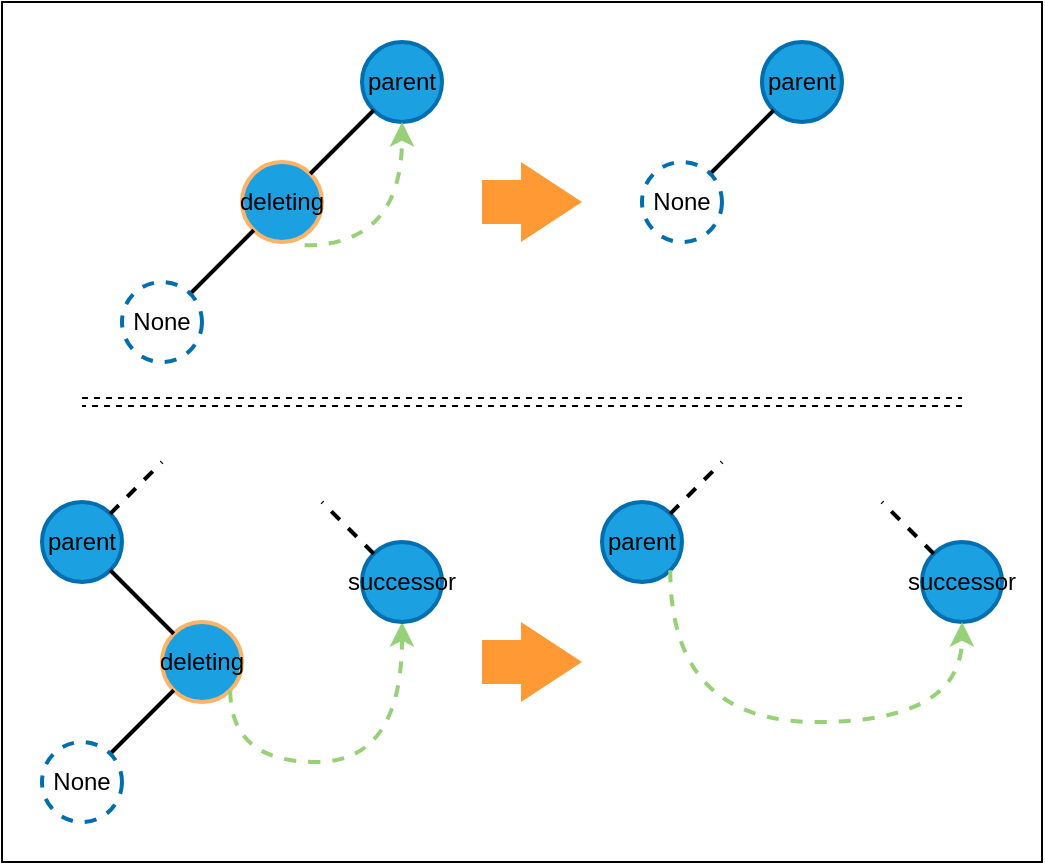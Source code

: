 <mxfile version="13.1.3" pages="6">
    <diagram id="6hGFLwfOUW9BJ-s0fimq" name="no_child">
        <mxGraphModel dx="1770" dy="1010" grid="1" gridSize="10" guides="1" tooltips="1" connect="1" arrows="1" fold="1" page="1" pageScale="1" pageWidth="827" pageHeight="1169" math="0" shadow="0">
            <root>
                <mxCell id="0"/>
                <mxCell id="1" parent="0"/>
                <mxCell id="Mpc4OqFYPx4ej4oT6UIc-38" value="" style="rounded=0;whiteSpace=wrap;html=1;fillColor=#FFFFFF;" vertex="1" parent="1">
                    <mxGeometry x="60" y="140" width="520" height="430" as="geometry"/>
                </mxCell>
                <mxCell id="2" value="&lt;font color=&quot;#000000&quot;&gt;parent&lt;/font&gt;" style="ellipse;whiteSpace=wrap;html=1;aspect=fixed;strokeColor=#006EAF;strokeWidth=2;fillColor=#1ba1e2;fontColor=#ffffff;" parent="1" vertex="1">
                    <mxGeometry x="240" y="160" width="40" height="40" as="geometry"/>
                </mxCell>
                <mxCell id="3" value="&lt;font color=&quot;#000000&quot;&gt;deleting&lt;/font&gt;" style="ellipse;whiteSpace=wrap;html=1;aspect=fixed;strokeColor=#FFB366;strokeWidth=2;fillColor=#1ba1e2;fontColor=#ffffff;" parent="1" vertex="1">
                    <mxGeometry x="180" y="220" width="40" height="40" as="geometry"/>
                </mxCell>
                <mxCell id="4" value="" style="endArrow=none;html=1;strokeColor=#000000;strokeWidth=2;exitX=0;exitY=1;exitDx=0;exitDy=0;entryX=1;entryY=0;entryDx=0;entryDy=0;" parent="1" source="2" target="3" edge="1">
                    <mxGeometry width="50" height="50" relative="1" as="geometry">
                        <mxPoint x="205.858" y="214.142" as="sourcePoint"/>
                        <mxPoint x="174.142" y="245.858" as="targetPoint"/>
                    </mxGeometry>
                </mxCell>
                <mxCell id="5" value="" style="endArrow=classic;html=1;curved=1;strokeColor=#97D077;strokeWidth=2;dashed=1;exitX=0.783;exitY=1.042;exitDx=0;exitDy=0;entryX=0.5;entryY=1;entryDx=0;entryDy=0;edgeStyle=orthogonalEdgeStyle;exitPerimeter=0;" parent="1" source="3" target="2" edge="1">
                    <mxGeometry width="50" height="50" relative="1" as="geometry">
                        <mxPoint x="174.142" y="274.142" as="sourcePoint"/>
                        <mxPoint x="220" y="220" as="targetPoint"/>
                    </mxGeometry>
                </mxCell>
                <mxCell id="6" value="" style="endArrow=none;html=1;strokeColor=#000000;strokeWidth=2;entryX=0;entryY=1;entryDx=0;entryDy=0;exitX=1;exitY=0;exitDx=0;exitDy=0;" parent="1" source="7" target="3" edge="1">
                    <mxGeometry width="50" height="50" relative="1" as="geometry">
                        <mxPoint x="160" y="280" as="sourcePoint"/>
                        <mxPoint x="224.142" y="235.858" as="targetPoint"/>
                    </mxGeometry>
                </mxCell>
                <mxCell id="7" value="&lt;font color=&quot;#000000&quot;&gt;None&lt;/font&gt;" style="ellipse;whiteSpace=wrap;html=1;aspect=fixed;strokeColor=#006EAF;strokeWidth=2;fillColor=none;fontColor=#ffffff;dashed=1;" parent="1" vertex="1">
                    <mxGeometry x="120" y="280" width="40" height="40" as="geometry"/>
                </mxCell>
                <mxCell id="8" value="" style="html=1;shadow=0;dashed=0;align=center;verticalAlign=middle;shape=mxgraph.arrows2.arrow;dy=0.45;dx=30.5;notch=0;strokeColor=none;fillColor=#FF9933;" parent="1" vertex="1">
                    <mxGeometry x="300" y="220" width="50" height="40" as="geometry"/>
                </mxCell>
                <mxCell id="9" value="&lt;font color=&quot;#000000&quot;&gt;parent&lt;/font&gt;" style="ellipse;whiteSpace=wrap;html=1;aspect=fixed;strokeColor=#006EAF;strokeWidth=2;fillColor=#1ba1e2;fontColor=#ffffff;" parent="1" vertex="1">
                    <mxGeometry x="440" y="160" width="40" height="40" as="geometry"/>
                </mxCell>
                <mxCell id="13" value="" style="endArrow=none;html=1;strokeColor=#000000;strokeWidth=2;entryX=0;entryY=1;entryDx=0;entryDy=0;exitX=1;exitY=0;exitDx=0;exitDy=0;" parent="1" source="14" target="9" edge="1">
                    <mxGeometry width="50" height="50" relative="1" as="geometry">
                        <mxPoint x="400" y="290" as="sourcePoint"/>
                        <mxPoint x="425.858" y="264.142" as="targetPoint"/>
                    </mxGeometry>
                </mxCell>
                <mxCell id="14" value="&lt;font color=&quot;#000000&quot;&gt;None&lt;/font&gt;" style="ellipse;whiteSpace=wrap;html=1;aspect=fixed;strokeColor=#006EAF;strokeWidth=2;fillColor=none;fontColor=#ffffff;dashed=1;" parent="1" vertex="1">
                    <mxGeometry x="380" y="220" width="40" height="40" as="geometry"/>
                </mxCell>
                <mxCell id="15" value="&lt;font color=&quot;#000000&quot;&gt;parent&lt;/font&gt;" style="ellipse;whiteSpace=wrap;html=1;aspect=fixed;strokeColor=#006EAF;strokeWidth=2;fillColor=#1ba1e2;fontColor=#ffffff;" parent="1" vertex="1">
                    <mxGeometry x="80" y="390" width="40" height="40" as="geometry"/>
                </mxCell>
                <mxCell id="16" value="&lt;font color=&quot;#000000&quot;&gt;deleting&lt;/font&gt;" style="ellipse;whiteSpace=wrap;html=1;aspect=fixed;strokeColor=#FFB366;strokeWidth=2;fillColor=#1ba1e2;fontColor=#ffffff;" parent="1" vertex="1">
                    <mxGeometry x="140" y="450" width="40" height="40" as="geometry"/>
                </mxCell>
                <mxCell id="17" value="" style="endArrow=none;html=1;strokeColor=#000000;strokeWidth=2;exitX=1;exitY=1;exitDx=0;exitDy=0;entryX=0;entryY=0;entryDx=0;entryDy=0;" parent="1" source="15" target="16" edge="1">
                    <mxGeometry width="50" height="50" relative="1" as="geometry">
                        <mxPoint x="45.858" y="444.142" as="sourcePoint"/>
                        <mxPoint x="14.142" y="475.858" as="targetPoint"/>
                    </mxGeometry>
                </mxCell>
                <mxCell id="19" value="" style="endArrow=none;html=1;strokeColor=#000000;strokeWidth=2;entryX=0;entryY=1;entryDx=0;entryDy=0;exitX=1;exitY=0;exitDx=0;exitDy=0;" parent="1" source="20" target="16" edge="1">
                    <mxGeometry width="50" height="50" relative="1" as="geometry">
                        <mxPoint y="510" as="sourcePoint"/>
                        <mxPoint x="64.142" y="465.858" as="targetPoint"/>
                    </mxGeometry>
                </mxCell>
                <mxCell id="20" value="&lt;font color=&quot;#000000&quot;&gt;None&lt;/font&gt;" style="ellipse;whiteSpace=wrap;html=1;aspect=fixed;strokeColor=#006EAF;strokeWidth=2;fillColor=none;fontColor=#ffffff;dashed=1;" parent="1" vertex="1">
                    <mxGeometry x="80" y="510" width="40" height="40" as="geometry"/>
                </mxCell>
                <mxCell id="21" value="" style="endArrow=classic;html=1;curved=1;strokeColor=#97D077;strokeWidth=2;dashed=1;entryX=0.5;entryY=1;entryDx=0;entryDy=0;edgeStyle=orthogonalEdgeStyle;exitX=1;exitY=1;exitDx=0;exitDy=0;" parent="1" source="16" target="22" edge="1">
                    <mxGeometry width="50" height="50" relative="1" as="geometry">
                        <mxPoint x="190" y="560" as="sourcePoint"/>
                        <mxPoint x="238.68" y="448.3" as="targetPoint"/>
                        <Array as="points">
                            <mxPoint x="174" y="520"/>
                            <mxPoint x="260" y="520"/>
                        </Array>
                    </mxGeometry>
                </mxCell>
                <mxCell id="22" value="&lt;font color=&quot;#000000&quot;&gt;successor&lt;/font&gt;" style="ellipse;whiteSpace=wrap;html=1;aspect=fixed;strokeColor=#006EAF;strokeWidth=2;fillColor=#1ba1e2;fontColor=#ffffff;" parent="1" vertex="1">
                    <mxGeometry x="240" y="410" width="40" height="40" as="geometry"/>
                </mxCell>
                <mxCell id="23" value="" style="html=1;shadow=0;dashed=0;align=center;verticalAlign=middle;shape=mxgraph.arrows2.arrow;dy=0.45;dx=30.5;notch=0;strokeColor=none;fillColor=#FF9933;" parent="1" vertex="1">
                    <mxGeometry x="300" y="450" width="50" height="40" as="geometry"/>
                </mxCell>
                <mxCell id="24" value="&lt;font color=&quot;#000000&quot;&gt;parent&lt;/font&gt;" style="ellipse;whiteSpace=wrap;html=1;aspect=fixed;strokeColor=#006EAF;strokeWidth=2;fillColor=#1ba1e2;fontColor=#ffffff;" parent="1" vertex="1">
                    <mxGeometry x="360" y="390" width="40" height="40" as="geometry"/>
                </mxCell>
                <mxCell id="30" value="&lt;font color=&quot;#000000&quot;&gt;successor&lt;/font&gt;" style="ellipse;whiteSpace=wrap;html=1;aspect=fixed;strokeColor=#006EAF;strokeWidth=2;fillColor=#1ba1e2;fontColor=#ffffff;" parent="1" vertex="1">
                    <mxGeometry x="520" y="410" width="40" height="40" as="geometry"/>
                </mxCell>
                <mxCell id="31" value="" style="endArrow=classic;html=1;curved=1;strokeColor=#97D077;strokeWidth=2;dashed=1;exitX=1;exitY=1;exitDx=0;exitDy=0;entryX=0.5;entryY=1;entryDx=0;entryDy=0;edgeStyle=orthogonalEdgeStyle;" parent="1" source="24" target="30" edge="1">
                    <mxGeometry width="50" height="50" relative="1" as="geometry">
                        <mxPoint x="430" y="509.98" as="sourcePoint"/>
                        <mxPoint x="478.68" y="448.3" as="targetPoint"/>
                        <Array as="points">
                            <mxPoint x="394" y="500"/>
                            <mxPoint x="540" y="500"/>
                        </Array>
                    </mxGeometry>
                </mxCell>
                <mxCell id="Mpc4OqFYPx4ej4oT6UIc-31" value="" style="endArrow=none;html=1;strokeColor=#000000;strokeWidth=2;exitX=1;exitY=0;exitDx=0;exitDy=0;dashed=1;" edge="1" parent="1" source="15">
                    <mxGeometry width="50" height="50" relative="1" as="geometry">
                        <mxPoint x="124.142" y="434.142" as="sourcePoint"/>
                        <mxPoint x="140" y="370" as="targetPoint"/>
                    </mxGeometry>
                </mxCell>
                <mxCell id="Mpc4OqFYPx4ej4oT6UIc-32" value="" style="endArrow=none;html=1;strokeColor=#000000;strokeWidth=2;exitX=0;exitY=0;exitDx=0;exitDy=0;dashed=1;" edge="1" parent="1" source="22">
                    <mxGeometry width="50" height="50" relative="1" as="geometry">
                        <mxPoint x="134.142" y="444.142" as="sourcePoint"/>
                        <mxPoint x="220" y="390" as="targetPoint"/>
                    </mxGeometry>
                </mxCell>
                <mxCell id="Mpc4OqFYPx4ej4oT6UIc-33" value="" style="endArrow=none;html=1;strokeColor=#000000;strokeWidth=2;exitX=1;exitY=0;exitDx=0;exitDy=0;dashed=1;" edge="1" parent="1" source="24">
                    <mxGeometry width="50" height="50" relative="1" as="geometry">
                        <mxPoint x="144.142" y="454.142" as="sourcePoint"/>
                        <mxPoint x="420" y="370" as="targetPoint"/>
                    </mxGeometry>
                </mxCell>
                <mxCell id="Mpc4OqFYPx4ej4oT6UIc-34" value="" style="endArrow=none;html=1;strokeColor=#000000;strokeWidth=2;exitX=0;exitY=0;exitDx=0;exitDy=0;dashed=1;" edge="1" parent="1" source="30">
                    <mxGeometry width="50" height="50" relative="1" as="geometry">
                        <mxPoint x="154.142" y="464.142" as="sourcePoint"/>
                        <mxPoint x="500" y="390" as="targetPoint"/>
                    </mxGeometry>
                </mxCell>
                <mxCell id="Mpc4OqFYPx4ej4oT6UIc-37" value="" style="shape=link;html=1;dashed=1;strokeColor=#000000;" edge="1" parent="1">
                    <mxGeometry width="50" height="50" relative="1" as="geometry">
                        <mxPoint x="540" y="340" as="sourcePoint"/>
                        <mxPoint x="100" y="340" as="targetPoint"/>
                    </mxGeometry>
                </mxCell>
            </root>
        </mxGraphModel>
    </diagram>
    <diagram name="one_left_child" id="PGhEoFaMu8bNXuBWCQsl">
        <mxGraphModel dx="1770" dy="1010" grid="1" gridSize="10" guides="1" tooltips="1" connect="1" arrows="1" fold="1" page="1" pageScale="1" pageWidth="827" pageHeight="1169" math="0" shadow="0">
            <root>
                <mxCell id="CeSif-LkQ0VTNuqgXHJz-0"/>
                <mxCell id="CeSif-LkQ0VTNuqgXHJz-1" parent="CeSif-LkQ0VTNuqgXHJz-0"/>
                <mxCell id="xlwciculltp2IdPna9VX-3" value="" style="rounded=0;whiteSpace=wrap;html=1;fillColor=#FFFFFF;strokeColor=none;" vertex="1" parent="CeSif-LkQ0VTNuqgXHJz-1">
                    <mxGeometry x="60" y="20" width="540" height="1040" as="geometry"/>
                </mxCell>
                <mxCell id="CeSif-LkQ0VTNuqgXHJz-2" value="&lt;font color=&quot;#000000&quot;&gt;parent&lt;/font&gt;" style="ellipse;whiteSpace=wrap;html=1;aspect=fixed;strokeColor=#006EAF;strokeWidth=2;fillColor=#1ba1e2;fontColor=#ffffff;" parent="CeSif-LkQ0VTNuqgXHJz-1" vertex="1">
                    <mxGeometry x="240" y="40" width="40" height="40" as="geometry"/>
                </mxCell>
                <mxCell id="CeSif-LkQ0VTNuqgXHJz-3" value="&lt;font color=&quot;#000000&quot;&gt;deleting&lt;/font&gt;" style="ellipse;whiteSpace=wrap;html=1;aspect=fixed;strokeColor=#FFB366;strokeWidth=2;fillColor=#1ba1e2;fontColor=#ffffff;" parent="CeSif-LkQ0VTNuqgXHJz-1" vertex="1">
                    <mxGeometry x="180" y="100" width="40" height="40" as="geometry"/>
                </mxCell>
                <mxCell id="CeSif-LkQ0VTNuqgXHJz-4" value="" style="endArrow=none;html=1;strokeColor=#000000;strokeWidth=2;exitX=0;exitY=1;exitDx=0;exitDy=0;entryX=1;entryY=0;entryDx=0;entryDy=0;" parent="CeSif-LkQ0VTNuqgXHJz-1" source="CeSif-LkQ0VTNuqgXHJz-2" target="CeSif-LkQ0VTNuqgXHJz-3" edge="1">
                    <mxGeometry width="50" height="50" relative="1" as="geometry">
                        <mxPoint x="205.858" y="94.142" as="sourcePoint"/>
                        <mxPoint x="174.142" y="125.858" as="targetPoint"/>
                    </mxGeometry>
                </mxCell>
                <mxCell id="CeSif-LkQ0VTNuqgXHJz-5" value="" style="endArrow=classic;html=1;curved=1;strokeColor=#97D077;strokeWidth=2;dashed=1;exitX=0.783;exitY=1.042;exitDx=0;exitDy=0;entryX=0.5;entryY=1;entryDx=0;entryDy=0;edgeStyle=orthogonalEdgeStyle;exitPerimeter=0;" parent="CeSif-LkQ0VTNuqgXHJz-1" source="CeSif-LkQ0VTNuqgXHJz-3" target="CeSif-LkQ0VTNuqgXHJz-2" edge="1">
                    <mxGeometry width="50" height="50" relative="1" as="geometry">
                        <mxPoint x="174.142" y="154.142" as="sourcePoint"/>
                        <mxPoint x="220" y="100" as="targetPoint"/>
                    </mxGeometry>
                </mxCell>
                <mxCell id="CeSif-LkQ0VTNuqgXHJz-6" value="" style="endArrow=none;html=1;strokeColor=#000000;strokeWidth=2;entryX=0;entryY=1;entryDx=0;entryDy=0;exitX=0;exitY=0;exitDx=0;exitDy=0;" parent="CeSif-LkQ0VTNuqgXHJz-1" source="CeSif-LkQ0VTNuqgXHJz-23" target="CeSif-LkQ0VTNuqgXHJz-3" edge="1">
                    <mxGeometry width="50" height="50" relative="1" as="geometry">
                        <mxPoint x="154.142" y="165.858" as="sourcePoint"/>
                        <mxPoint x="224.142" y="115.858" as="targetPoint"/>
                    </mxGeometry>
                </mxCell>
                <mxCell id="CeSif-LkQ0VTNuqgXHJz-8" value="" style="html=1;shadow=0;dashed=0;align=center;verticalAlign=middle;shape=mxgraph.arrows2.arrow;dy=0.45;dx=30.5;notch=0;strokeColor=none;fillColor=#FF9933;" parent="CeSif-LkQ0VTNuqgXHJz-1" vertex="1">
                    <mxGeometry x="300" y="100" width="50" height="40" as="geometry"/>
                </mxCell>
                <mxCell id="CeSif-LkQ0VTNuqgXHJz-9" value="&lt;font color=&quot;#000000&quot;&gt;parent&lt;/font&gt;" style="ellipse;whiteSpace=wrap;html=1;aspect=fixed;strokeColor=#006EAF;strokeWidth=2;fillColor=#1ba1e2;fontColor=#ffffff;" parent="CeSif-LkQ0VTNuqgXHJz-1" vertex="1">
                    <mxGeometry x="440" y="40" width="40" height="40" as="geometry"/>
                </mxCell>
                <mxCell id="CeSif-LkQ0VTNuqgXHJz-10" value="" style="endArrow=none;html=1;strokeColor=#000000;strokeWidth=2;entryX=0;entryY=1;entryDx=0;entryDy=0;exitX=1;exitY=0;exitDx=0;exitDy=0;" parent="CeSif-LkQ0VTNuqgXHJz-1" source="CeSif-LkQ0VTNuqgXHJz-25" target="CeSif-LkQ0VTNuqgXHJz-9" edge="1">
                    <mxGeometry width="50" height="50" relative="1" as="geometry">
                        <mxPoint x="414.142" y="105.858" as="sourcePoint"/>
                        <mxPoint x="425.858" y="144.142" as="targetPoint"/>
                    </mxGeometry>
                </mxCell>
                <mxCell id="CeSif-LkQ0VTNuqgXHJz-12" value="&lt;font color=&quot;#000000&quot;&gt;parent&lt;/font&gt;" style="ellipse;whiteSpace=wrap;html=1;aspect=fixed;strokeColor=#006EAF;strokeWidth=2;fillColor=#1ba1e2;fontColor=#ffffff;" parent="CeSif-LkQ0VTNuqgXHJz-1" vertex="1">
                    <mxGeometry x="240" y="500" width="40" height="40" as="geometry"/>
                </mxCell>
                <mxCell id="CeSif-LkQ0VTNuqgXHJz-13" value="&lt;font color=&quot;#000000&quot;&gt;deleting&lt;/font&gt;" style="ellipse;whiteSpace=wrap;html=1;aspect=fixed;strokeColor=#FFB366;strokeWidth=2;fillColor=#1ba1e2;fontColor=#ffffff;" parent="CeSif-LkQ0VTNuqgXHJz-1" vertex="1">
                    <mxGeometry x="180" y="560" width="40" height="40" as="geometry"/>
                </mxCell>
                <mxCell id="CeSif-LkQ0VTNuqgXHJz-14" value="" style="endArrow=none;html=1;strokeColor=#000000;strokeWidth=2;exitX=0;exitY=1;exitDx=0;exitDy=0;entryX=1;entryY=0;entryDx=0;entryDy=0;" parent="CeSif-LkQ0VTNuqgXHJz-1" source="CeSif-LkQ0VTNuqgXHJz-12" target="CeSif-LkQ0VTNuqgXHJz-13" edge="1">
                    <mxGeometry width="50" height="50" relative="1" as="geometry">
                        <mxPoint x="145.858" y="554.142" as="sourcePoint"/>
                        <mxPoint x="114.142" y="585.858" as="targetPoint"/>
                    </mxGeometry>
                </mxCell>
                <mxCell id="CeSif-LkQ0VTNuqgXHJz-15" value="" style="endArrow=none;html=1;strokeColor=#000000;strokeWidth=2;entryX=0;entryY=1;entryDx=0;entryDy=0;exitX=1;exitY=0;exitDx=0;exitDy=0;" parent="CeSif-LkQ0VTNuqgXHJz-1" source="NnDIAgsHRutLFN9ROoSn-0" target="CeSif-LkQ0VTNuqgXHJz-13" edge="1">
                    <mxGeometry width="50" height="50" relative="1" as="geometry">
                        <mxPoint x="214.142" y="625.858" as="sourcePoint"/>
                        <mxPoint x="164.142" y="575.858" as="targetPoint"/>
                    </mxGeometry>
                </mxCell>
                <mxCell id="CeSif-LkQ0VTNuqgXHJz-19" value="" style="html=1;shadow=0;dashed=0;align=center;verticalAlign=middle;shape=mxgraph.arrows2.arrow;dy=0.45;dx=30.5;notch=0;strokeColor=none;fillColor=#FF9933;" parent="CeSif-LkQ0VTNuqgXHJz-1" vertex="1">
                    <mxGeometry x="300" y="560" width="50" height="40" as="geometry"/>
                </mxCell>
                <mxCell id="CeSif-LkQ0VTNuqgXHJz-23" value="&lt;font color=&quot;#000000&quot;&gt;replacing&lt;/font&gt;" style="ellipse;whiteSpace=wrap;html=1;aspect=fixed;strokeColor=#006EAF;strokeWidth=2;fillColor=#1ba1e2;fontColor=#ffffff;direction=south;" parent="CeSif-LkQ0VTNuqgXHJz-1" vertex="1">
                    <mxGeometry x="120" y="160" width="40" height="40" as="geometry"/>
                </mxCell>
                <mxCell id="CeSif-LkQ0VTNuqgXHJz-24" value="" style="endArrow=classic;html=1;curved=1;strokeColor=#97D077;strokeWidth=2;dashed=1;exitX=1;exitY=0;exitDx=0;exitDy=0;entryX=0.5;entryY=1;entryDx=0;entryDy=0;edgeStyle=orthogonalEdgeStyle;" parent="CeSif-LkQ0VTNuqgXHJz-1" source="CeSif-LkQ0VTNuqgXHJz-23" target="CeSif-LkQ0VTNuqgXHJz-3" edge="1">
                    <mxGeometry width="50" height="50" relative="1" as="geometry">
                        <mxPoint x="221.32" y="151.68" as="sourcePoint"/>
                        <mxPoint x="270" y="90" as="targetPoint"/>
                    </mxGeometry>
                </mxCell>
                <mxCell id="CeSif-LkQ0VTNuqgXHJz-25" value="&lt;font color=&quot;#000000&quot;&gt;replacing&lt;/font&gt;" style="ellipse;whiteSpace=wrap;html=1;aspect=fixed;strokeColor=#006EAF;strokeWidth=2;fillColor=#1ba1e2;fontColor=#ffffff;" parent="CeSif-LkQ0VTNuqgXHJz-1" vertex="1">
                    <mxGeometry x="380" y="100" width="40" height="40" as="geometry"/>
                </mxCell>
                <mxCell id="CeSif-LkQ0VTNuqgXHJz-27" value="" style="endArrow=classic;html=1;curved=1;strokeColor=#97D077;strokeWidth=2;dashed=1;exitX=1;exitY=1;exitDx=0;exitDy=0;entryX=0.5;entryY=1;entryDx=0;entryDy=0;edgeStyle=orthogonalEdgeStyle;" parent="CeSif-LkQ0VTNuqgXHJz-1" source="CeSif-LkQ0VTNuqgXHJz-25" target="CeSif-LkQ0VTNuqgXHJz-9" edge="1">
                    <mxGeometry width="50" height="50" relative="1" as="geometry">
                        <mxPoint x="440.0" y="150.83" as="sourcePoint"/>
                        <mxPoint x="488.68" y="89.15" as="targetPoint"/>
                    </mxGeometry>
                </mxCell>
                <mxCell id="NnDIAgsHRutLFN9ROoSn-0" value="&lt;font color=&quot;#000000&quot;&gt;replacing&lt;/font&gt;" style="ellipse;whiteSpace=wrap;html=1;aspect=fixed;strokeColor=#006EAF;strokeWidth=2;fillColor=#1ba1e2;fontColor=#ffffff;" parent="CeSif-LkQ0VTNuqgXHJz-1" vertex="1">
                    <mxGeometry x="120" y="620" width="40" height="40" as="geometry"/>
                </mxCell>
                <mxCell id="NnDIAgsHRutLFN9ROoSn-1" value="" style="ellipse;whiteSpace=wrap;html=1;aspect=fixed;strokeColor=#006EAF;strokeWidth=2;fillColor=#1ba1e2;fontColor=#ffffff;" parent="CeSif-LkQ0VTNuqgXHJz-1" vertex="1">
                    <mxGeometry x="160" y="680" width="40" height="40" as="geometry"/>
                </mxCell>
                <mxCell id="NnDIAgsHRutLFN9ROoSn-2" value="" style="ellipse;whiteSpace=wrap;html=1;aspect=fixed;strokeColor=#006EAF;strokeWidth=2;fillColor=#1ba1e2;fontColor=#ffffff;" parent="CeSif-LkQ0VTNuqgXHJz-1" vertex="1">
                    <mxGeometry x="80" y="680" width="40" height="40" as="geometry"/>
                </mxCell>
                <mxCell id="NnDIAgsHRutLFN9ROoSn-3" value="" style="endArrow=none;html=1;strokeColor=#000000;strokeWidth=2;entryX=0;entryY=1;entryDx=0;entryDy=0;exitX=1;exitY=0;exitDx=0;exitDy=0;" parent="CeSif-LkQ0VTNuqgXHJz-1" source="NnDIAgsHRutLFN9ROoSn-2" target="NnDIAgsHRutLFN9ROoSn-0" edge="1">
                    <mxGeometry width="50" height="50" relative="1" as="geometry">
                        <mxPoint x="164.142" y="635.858" as="sourcePoint"/>
                        <mxPoint x="195.858" y="604.142" as="targetPoint"/>
                    </mxGeometry>
                </mxCell>
                <mxCell id="NnDIAgsHRutLFN9ROoSn-4" value="" style="endArrow=none;html=1;strokeColor=#000000;strokeWidth=2;entryX=0;entryY=0;entryDx=0;entryDy=0;exitX=1;exitY=1;exitDx=0;exitDy=0;" parent="CeSif-LkQ0VTNuqgXHJz-1" source="NnDIAgsHRutLFN9ROoSn-0" target="NnDIAgsHRutLFN9ROoSn-1" edge="1">
                    <mxGeometry width="50" height="50" relative="1" as="geometry">
                        <mxPoint x="174.142" y="645.858" as="sourcePoint"/>
                        <mxPoint x="205.858" y="614.142" as="targetPoint"/>
                    </mxGeometry>
                </mxCell>
                <mxCell id="NnDIAgsHRutLFN9ROoSn-5" value="" style="endArrow=classic;html=1;curved=1;strokeColor=#97D077;strokeWidth=2;dashed=1;exitX=1;exitY=1;exitDx=0;exitDy=0;entryX=0.5;entryY=1;entryDx=0;entryDy=0;edgeStyle=orthogonalEdgeStyle;" parent="CeSif-LkQ0VTNuqgXHJz-1" source="CeSif-LkQ0VTNuqgXHJz-13" target="CeSif-LkQ0VTNuqgXHJz-12" edge="1">
                    <mxGeometry width="50" height="50" relative="1" as="geometry">
                        <mxPoint x="237.072" y="634.142" as="sourcePoint"/>
                        <mxPoint x="282.93" y="580" as="targetPoint"/>
                    </mxGeometry>
                </mxCell>
                <mxCell id="NnDIAgsHRutLFN9ROoSn-6" value="" style="endArrow=classic;html=1;curved=1;strokeColor=#97D077;strokeWidth=2;dashed=1;exitX=1;exitY=1;exitDx=0;exitDy=0;entryX=0.5;entryY=1;entryDx=0;entryDy=0;edgeStyle=orthogonalEdgeStyle;" parent="CeSif-LkQ0VTNuqgXHJz-1" source="NnDIAgsHRutLFN9ROoSn-1" target="CeSif-LkQ0VTNuqgXHJz-13" edge="1">
                    <mxGeometry width="50" height="50" relative="1" as="geometry">
                        <mxPoint x="200.002" y="754.142" as="sourcePoint"/>
                        <mxPoint x="245.86" y="700" as="targetPoint"/>
                        <Array as="points">
                            <mxPoint x="194" y="740"/>
                            <mxPoint x="230" y="740"/>
                            <mxPoint x="230" y="670"/>
                            <mxPoint x="200" y="670"/>
                        </Array>
                    </mxGeometry>
                </mxCell>
                <mxCell id="NnDIAgsHRutLFN9ROoSn-7" value="&lt;font color=&quot;#000000&quot;&gt;parent&lt;/font&gt;" style="ellipse;whiteSpace=wrap;html=1;aspect=fixed;strokeColor=#006EAF;strokeWidth=2;fillColor=#1ba1e2;fontColor=#ffffff;" parent="CeSif-LkQ0VTNuqgXHJz-1" vertex="1">
                    <mxGeometry x="480" y="500" width="40" height="40" as="geometry"/>
                </mxCell>
                <mxCell id="NnDIAgsHRutLFN9ROoSn-9" value="" style="endArrow=none;html=1;strokeColor=#000000;strokeWidth=2;exitX=0;exitY=1;exitDx=0;exitDy=0;entryX=1;entryY=0;entryDx=0;entryDy=0;" parent="CeSif-LkQ0VTNuqgXHJz-1" source="NnDIAgsHRutLFN9ROoSn-7" target="NnDIAgsHRutLFN9ROoSn-11" edge="1">
                    <mxGeometry width="50" height="50" relative="1" as="geometry">
                        <mxPoint x="415.858" y="554.142" as="sourcePoint"/>
                        <mxPoint x="484.142" y="565.858" as="targetPoint"/>
                    </mxGeometry>
                </mxCell>
                <mxCell id="NnDIAgsHRutLFN9ROoSn-11" value="&lt;font color=&quot;#000000&quot;&gt;replacing&lt;/font&gt;" style="ellipse;whiteSpace=wrap;html=1;aspect=fixed;strokeColor=#006EAF;strokeWidth=2;fillColor=#1ba1e2;fontColor=#ffffff;" parent="CeSif-LkQ0VTNuqgXHJz-1" vertex="1">
                    <mxGeometry x="420" y="560" width="40" height="40" as="geometry"/>
                </mxCell>
                <mxCell id="NnDIAgsHRutLFN9ROoSn-12" value="" style="ellipse;whiteSpace=wrap;html=1;aspect=fixed;strokeColor=#006EAF;strokeWidth=2;fillColor=#1ba1e2;fontColor=#ffffff;" parent="CeSif-LkQ0VTNuqgXHJz-1" vertex="1">
                    <mxGeometry x="460" y="620" width="40" height="40" as="geometry"/>
                </mxCell>
                <mxCell id="NnDIAgsHRutLFN9ROoSn-13" value="" style="ellipse;whiteSpace=wrap;html=1;aspect=fixed;strokeColor=#006EAF;strokeWidth=2;fillColor=#1ba1e2;fontColor=#ffffff;" parent="CeSif-LkQ0VTNuqgXHJz-1" vertex="1">
                    <mxGeometry x="380" y="620" width="40" height="40" as="geometry"/>
                </mxCell>
                <mxCell id="NnDIAgsHRutLFN9ROoSn-14" value="" style="endArrow=none;html=1;strokeColor=#000000;strokeWidth=2;entryX=0;entryY=1;entryDx=0;entryDy=0;exitX=1;exitY=0;exitDx=0;exitDy=0;" parent="CeSif-LkQ0VTNuqgXHJz-1" source="NnDIAgsHRutLFN9ROoSn-13" target="NnDIAgsHRutLFN9ROoSn-11" edge="1">
                    <mxGeometry width="50" height="50" relative="1" as="geometry">
                        <mxPoint x="434.142" y="635.858" as="sourcePoint"/>
                        <mxPoint x="465.858" y="604.142" as="targetPoint"/>
                    </mxGeometry>
                </mxCell>
                <mxCell id="NnDIAgsHRutLFN9ROoSn-15" value="" style="endArrow=none;html=1;strokeColor=#000000;strokeWidth=2;entryX=0;entryY=0;entryDx=0;entryDy=0;exitX=1;exitY=1;exitDx=0;exitDy=0;" parent="CeSif-LkQ0VTNuqgXHJz-1" source="NnDIAgsHRutLFN9ROoSn-11" target="NnDIAgsHRutLFN9ROoSn-12" edge="1">
                    <mxGeometry width="50" height="50" relative="1" as="geometry">
                        <mxPoint x="444.142" y="645.858" as="sourcePoint"/>
                        <mxPoint x="475.858" y="614.142" as="targetPoint"/>
                    </mxGeometry>
                </mxCell>
                <mxCell id="NnDIAgsHRutLFN9ROoSn-18" value="" style="endArrow=classic;html=1;curved=1;strokeColor=#97D077;strokeWidth=2;dashed=1;exitX=1;exitY=1;exitDx=0;exitDy=0;entryX=0.5;entryY=1;entryDx=0;entryDy=0;edgeStyle=orthogonalEdgeStyle;" parent="CeSif-LkQ0VTNuqgXHJz-1" source="NnDIAgsHRutLFN9ROoSn-12" target="NnDIAgsHRutLFN9ROoSn-7" edge="1">
                    <mxGeometry width="50" height="50" relative="1" as="geometry">
                        <mxPoint x="560.002" y="654.142" as="sourcePoint"/>
                        <mxPoint x="605.86" y="600" as="targetPoint"/>
                        <Array as="points">
                            <mxPoint x="494" y="670"/>
                            <mxPoint x="520" y="670"/>
                            <mxPoint x="520" y="620"/>
                            <mxPoint x="500" y="620"/>
                        </Array>
                    </mxGeometry>
                </mxCell>
                <mxCell id="NnDIAgsHRutLFN9ROoSn-39" value="&lt;font color=&quot;#000000&quot;&gt;parent&lt;/font&gt;" style="ellipse;whiteSpace=wrap;html=1;aspect=fixed;strokeColor=#006EAF;strokeWidth=2;fillColor=#1ba1e2;fontColor=#ffffff;" parent="CeSif-LkQ0VTNuqgXHJz-1" vertex="1">
                    <mxGeometry x="105" y="280" width="40" height="40" as="geometry"/>
                </mxCell>
                <mxCell id="NnDIAgsHRutLFN9ROoSn-40" value="&lt;font color=&quot;#000000&quot;&gt;deleting&lt;/font&gt;" style="ellipse;whiteSpace=wrap;html=1;aspect=fixed;strokeColor=#FFB366;strokeWidth=2;fillColor=#1ba1e2;fontColor=#ffffff;" parent="CeSif-LkQ0VTNuqgXHJz-1" vertex="1">
                    <mxGeometry x="165" y="340" width="40" height="40" as="geometry"/>
                </mxCell>
                <mxCell id="NnDIAgsHRutLFN9ROoSn-41" value="" style="endArrow=none;html=1;strokeColor=#000000;strokeWidth=2;exitX=1;exitY=1;exitDx=0;exitDy=0;entryX=0;entryY=0;entryDx=0;entryDy=0;" parent="CeSif-LkQ0VTNuqgXHJz-1" source="NnDIAgsHRutLFN9ROoSn-39" target="NnDIAgsHRutLFN9ROoSn-40" edge="1">
                    <mxGeometry width="50" height="50" relative="1" as="geometry">
                        <mxPoint x="130.858" y="404.142" as="sourcePoint"/>
                        <mxPoint x="99.142" y="435.858" as="targetPoint"/>
                    </mxGeometry>
                </mxCell>
                <mxCell id="NnDIAgsHRutLFN9ROoSn-43" value="" style="endArrow=none;html=1;strokeColor=#000000;strokeWidth=2;entryX=0;entryY=1;entryDx=0;entryDy=0;exitX=0;exitY=0;exitDx=0;exitDy=0;" parent="CeSif-LkQ0VTNuqgXHJz-1" source="NnDIAgsHRutLFN9ROoSn-47" target="NnDIAgsHRutLFN9ROoSn-40" edge="1">
                    <mxGeometry width="50" height="50" relative="1" as="geometry">
                        <mxPoint x="79.142" y="475.858" as="sourcePoint"/>
                        <mxPoint x="149.142" y="425.858" as="targetPoint"/>
                    </mxGeometry>
                </mxCell>
                <mxCell id="NnDIAgsHRutLFN9ROoSn-44" value="" style="html=1;shadow=0;dashed=0;align=center;verticalAlign=middle;shape=mxgraph.arrows2.arrow;dy=0.45;dx=30.5;notch=0;strokeColor=none;fillColor=#FF9933;" parent="CeSif-LkQ0VTNuqgXHJz-1" vertex="1">
                    <mxGeometry x="305" y="340" width="50" height="40" as="geometry"/>
                </mxCell>
                <mxCell id="NnDIAgsHRutLFN9ROoSn-47" value="&lt;font color=&quot;#000000&quot;&gt;replacing&lt;/font&gt;" style="ellipse;whiteSpace=wrap;html=1;aspect=fixed;strokeColor=#006EAF;strokeWidth=2;fillColor=#1ba1e2;fontColor=#ffffff;direction=south;" parent="CeSif-LkQ0VTNuqgXHJz-1" vertex="1">
                    <mxGeometry x="105" y="400" width="40" height="40" as="geometry"/>
                </mxCell>
                <mxCell id="ZxbC2Xd3HvjLgOjPFKle-0" value="" style="endArrow=classic;html=1;curved=1;strokeColor=#97D077;strokeWidth=2;dashed=1;entryX=0.5;entryY=1;entryDx=0;entryDy=0;edgeStyle=orthogonalEdgeStyle;exitX=1;exitY=1;exitDx=0;exitDy=0;" parent="CeSif-LkQ0VTNuqgXHJz-1" source="NnDIAgsHRutLFN9ROoSn-40" target="ZxbC2Xd3HvjLgOjPFKle-1" edge="1">
                    <mxGeometry width="50" height="50" relative="1" as="geometry">
                        <mxPoint x="179.142" y="374.142" as="sourcePoint"/>
                        <mxPoint x="243.68" y="338.3" as="targetPoint"/>
                        <Array as="points">
                            <mxPoint x="199" y="400"/>
                            <mxPoint x="265" y="400"/>
                        </Array>
                    </mxGeometry>
                </mxCell>
                <mxCell id="ZxbC2Xd3HvjLgOjPFKle-1" value="&lt;font color=&quot;#000000&quot;&gt;successor&lt;/font&gt;" style="ellipse;whiteSpace=wrap;html=1;aspect=fixed;strokeColor=#006EAF;strokeWidth=2;fillColor=#1ba1e2;fontColor=#ffffff;" parent="CeSif-LkQ0VTNuqgXHJz-1" vertex="1">
                    <mxGeometry x="245" y="300" width="40" height="40" as="geometry"/>
                </mxCell>
                <mxCell id="ZxbC2Xd3HvjLgOjPFKle-2" value="" style="endArrow=classic;html=1;curved=1;strokeColor=#97D077;strokeWidth=2;dashed=1;exitX=1;exitY=0;exitDx=0;exitDy=0;entryX=0.5;entryY=1;entryDx=0;entryDy=0;edgeStyle=orthogonalEdgeStyle;" parent="CeSif-LkQ0VTNuqgXHJz-1" source="NnDIAgsHRutLFN9ROoSn-47" target="NnDIAgsHRutLFN9ROoSn-40" edge="1">
                    <mxGeometry width="50" height="50" relative="1" as="geometry">
                        <mxPoint x="135.002" y="464.142" as="sourcePoint"/>
                        <mxPoint x="180.86" y="410" as="targetPoint"/>
                    </mxGeometry>
                </mxCell>
                <mxCell id="ZxbC2Xd3HvjLgOjPFKle-3" value="&lt;font color=&quot;#000000&quot;&gt;parent&lt;/font&gt;" style="ellipse;whiteSpace=wrap;html=1;aspect=fixed;strokeColor=#006EAF;strokeWidth=2;fillColor=#1ba1e2;fontColor=#ffffff;" parent="CeSif-LkQ0VTNuqgXHJz-1" vertex="1">
                    <mxGeometry x="365" y="280" width="40" height="40" as="geometry"/>
                </mxCell>
                <mxCell id="ZxbC2Xd3HvjLgOjPFKle-5" value="" style="endArrow=none;html=1;strokeColor=#000000;strokeWidth=2;exitX=1;exitY=1;exitDx=0;exitDy=0;entryX=0;entryY=1;entryDx=0;entryDy=0;" parent="CeSif-LkQ0VTNuqgXHJz-1" source="ZxbC2Xd3HvjLgOjPFKle-3" target="ZxbC2Xd3HvjLgOjPFKle-7" edge="1">
                    <mxGeometry width="50" height="50" relative="1" as="geometry">
                        <mxPoint x="390.858" y="404.142" as="sourcePoint"/>
                        <mxPoint x="430.858" y="345.858" as="targetPoint"/>
                    </mxGeometry>
                </mxCell>
                <mxCell id="ZxbC2Xd3HvjLgOjPFKle-7" value="&lt;font color=&quot;#000000&quot;&gt;replacing&lt;/font&gt;" style="ellipse;whiteSpace=wrap;html=1;aspect=fixed;strokeColor=#006EAF;strokeWidth=2;fillColor=#1ba1e2;fontColor=#ffffff;direction=south;" parent="CeSif-LkQ0VTNuqgXHJz-1" vertex="1">
                    <mxGeometry x="425" y="340" width="40" height="40" as="geometry"/>
                </mxCell>
                <mxCell id="ZxbC2Xd3HvjLgOjPFKle-9" value="&lt;font color=&quot;#000000&quot;&gt;successor&lt;/font&gt;" style="ellipse;whiteSpace=wrap;html=1;aspect=fixed;strokeColor=#006EAF;strokeWidth=2;fillColor=#1ba1e2;fontColor=#ffffff;" parent="CeSif-LkQ0VTNuqgXHJz-1" vertex="1">
                    <mxGeometry x="505" y="300" width="40" height="40" as="geometry"/>
                </mxCell>
                <mxCell id="ZxbC2Xd3HvjLgOjPFKle-12" value="" style="endArrow=classic;html=1;curved=1;strokeColor=#97D077;strokeWidth=2;dashed=1;exitX=1;exitY=0;exitDx=0;exitDy=0;entryX=0.5;entryY=1;entryDx=0;entryDy=0;edgeStyle=orthogonalEdgeStyle;" parent="CeSif-LkQ0VTNuqgXHJz-1" source="ZxbC2Xd3HvjLgOjPFKle-7" target="ZxbC2Xd3HvjLgOjPFKle-9" edge="1">
                    <mxGeometry width="50" height="50" relative="1" as="geometry">
                        <mxPoint x="475.002" y="410.002" as="sourcePoint"/>
                        <mxPoint x="520.86" y="355.86" as="targetPoint"/>
                        <Array as="points">
                            <mxPoint x="459" y="400"/>
                            <mxPoint x="525" y="400"/>
                        </Array>
                    </mxGeometry>
                </mxCell>
                <mxCell id="ZxbC2Xd3HvjLgOjPFKle-14" value="&lt;font color=&quot;#000000&quot;&gt;parent&lt;/font&gt;" style="ellipse;whiteSpace=wrap;html=1;aspect=fixed;strokeColor=#006EAF;strokeWidth=2;fillColor=#1ba1e2;fontColor=#ffffff;" parent="CeSif-LkQ0VTNuqgXHJz-1" vertex="1">
                    <mxGeometry x="110" y="800" width="40" height="40" as="geometry"/>
                </mxCell>
                <mxCell id="ZxbC2Xd3HvjLgOjPFKle-15" value="&lt;font color=&quot;#000000&quot;&gt;deleting&lt;/font&gt;" style="ellipse;whiteSpace=wrap;html=1;aspect=fixed;strokeColor=#FFB366;strokeWidth=2;fillColor=#1ba1e2;fontColor=#ffffff;" parent="CeSif-LkQ0VTNuqgXHJz-1" vertex="1">
                    <mxGeometry x="170" y="860" width="40" height="40" as="geometry"/>
                </mxCell>
                <mxCell id="ZxbC2Xd3HvjLgOjPFKle-16" value="" style="endArrow=none;html=1;strokeColor=#000000;strokeWidth=2;exitX=1;exitY=1;exitDx=0;exitDy=0;entryX=0;entryY=0;entryDx=0;entryDy=0;" parent="CeSif-LkQ0VTNuqgXHJz-1" source="ZxbC2Xd3HvjLgOjPFKle-14" target="ZxbC2Xd3HvjLgOjPFKle-15" edge="1">
                    <mxGeometry width="50" height="50" relative="1" as="geometry">
                        <mxPoint x="135.858" y="854.142" as="sourcePoint"/>
                        <mxPoint x="104.142" y="885.858" as="targetPoint"/>
                    </mxGeometry>
                </mxCell>
                <mxCell id="ZxbC2Xd3HvjLgOjPFKle-17" value="" style="endArrow=none;html=1;strokeColor=#000000;strokeWidth=2;entryX=0;entryY=1;entryDx=0;entryDy=0;exitX=1;exitY=0;exitDx=0;exitDy=0;" parent="CeSif-LkQ0VTNuqgXHJz-1" source="ZxbC2Xd3HvjLgOjPFKle-19" target="ZxbC2Xd3HvjLgOjPFKle-15" edge="1">
                    <mxGeometry width="50" height="50" relative="1" as="geometry">
                        <mxPoint x="204.142" y="925.858" as="sourcePoint"/>
                        <mxPoint x="154.142" y="875.858" as="targetPoint"/>
                    </mxGeometry>
                </mxCell>
                <mxCell id="ZxbC2Xd3HvjLgOjPFKle-18" value="" style="html=1;shadow=0;dashed=0;align=center;verticalAlign=middle;shape=mxgraph.arrows2.arrow;dy=0.45;dx=30.5;notch=0;strokeColor=none;fillColor=#FF9933;" parent="CeSif-LkQ0VTNuqgXHJz-1" vertex="1">
                    <mxGeometry x="300" y="860" width="50" height="40" as="geometry"/>
                </mxCell>
                <mxCell id="ZxbC2Xd3HvjLgOjPFKle-19" value="&lt;font color=&quot;#000000&quot;&gt;replacing&lt;/font&gt;" style="ellipse;whiteSpace=wrap;html=1;aspect=fixed;strokeColor=#006EAF;strokeWidth=2;fillColor=#1ba1e2;fontColor=#ffffff;" parent="CeSif-LkQ0VTNuqgXHJz-1" vertex="1">
                    <mxGeometry x="110" y="920" width="40" height="40" as="geometry"/>
                </mxCell>
                <mxCell id="ZxbC2Xd3HvjLgOjPFKle-20" value="" style="ellipse;whiteSpace=wrap;html=1;aspect=fixed;strokeColor=#006EAF;strokeWidth=2;fillColor=#1ba1e2;fontColor=#ffffff;" parent="CeSif-LkQ0VTNuqgXHJz-1" vertex="1">
                    <mxGeometry x="150" y="980" width="40" height="40" as="geometry"/>
                </mxCell>
                <mxCell id="ZxbC2Xd3HvjLgOjPFKle-21" value="" style="ellipse;whiteSpace=wrap;html=1;aspect=fixed;strokeColor=#006EAF;strokeWidth=2;fillColor=#1ba1e2;fontColor=#ffffff;" parent="CeSif-LkQ0VTNuqgXHJz-1" vertex="1">
                    <mxGeometry x="70" y="980" width="40" height="40" as="geometry"/>
                </mxCell>
                <mxCell id="ZxbC2Xd3HvjLgOjPFKle-22" value="" style="endArrow=none;html=1;strokeColor=#000000;strokeWidth=2;entryX=0;entryY=1;entryDx=0;entryDy=0;exitX=1;exitY=0;exitDx=0;exitDy=0;" parent="CeSif-LkQ0VTNuqgXHJz-1" source="ZxbC2Xd3HvjLgOjPFKle-21" target="ZxbC2Xd3HvjLgOjPFKle-19" edge="1">
                    <mxGeometry width="50" height="50" relative="1" as="geometry">
                        <mxPoint x="154.142" y="935.858" as="sourcePoint"/>
                        <mxPoint x="185.858" y="904.142" as="targetPoint"/>
                    </mxGeometry>
                </mxCell>
                <mxCell id="ZxbC2Xd3HvjLgOjPFKle-23" value="" style="endArrow=none;html=1;strokeColor=#000000;strokeWidth=2;entryX=0;entryY=0;entryDx=0;entryDy=0;exitX=1;exitY=1;exitDx=0;exitDy=0;" parent="CeSif-LkQ0VTNuqgXHJz-1" source="ZxbC2Xd3HvjLgOjPFKle-19" target="ZxbC2Xd3HvjLgOjPFKle-20" edge="1">
                    <mxGeometry width="50" height="50" relative="1" as="geometry">
                        <mxPoint x="164.142" y="945.858" as="sourcePoint"/>
                        <mxPoint x="195.858" y="914.142" as="targetPoint"/>
                    </mxGeometry>
                </mxCell>
                <mxCell id="ZxbC2Xd3HvjLgOjPFKle-34" value="" style="endArrow=classic;html=1;curved=1;strokeColor=#97D077;strokeWidth=2;dashed=1;entryX=0.5;entryY=1;entryDx=0;entryDy=0;edgeStyle=orthogonalEdgeStyle;exitX=1;exitY=1;exitDx=0;exitDy=0;" parent="CeSif-LkQ0VTNuqgXHJz-1" target="ZxbC2Xd3HvjLgOjPFKle-35" edge="1">
                    <mxGeometry width="50" height="50" relative="1" as="geometry">
                        <mxPoint x="204.142" y="894.142" as="sourcePoint"/>
                        <mxPoint x="248.68" y="858.3" as="targetPoint"/>
                        <Array as="points">
                            <mxPoint x="204" y="920"/>
                            <mxPoint x="270" y="920"/>
                        </Array>
                    </mxGeometry>
                </mxCell>
                <mxCell id="ZxbC2Xd3HvjLgOjPFKle-35" value="&lt;font color=&quot;#000000&quot;&gt;successor&lt;/font&gt;" style="ellipse;whiteSpace=wrap;html=1;aspect=fixed;strokeColor=#006EAF;strokeWidth=2;fillColor=#1ba1e2;fontColor=#ffffff;" parent="CeSif-LkQ0VTNuqgXHJz-1" vertex="1">
                    <mxGeometry x="250" y="820" width="40" height="40" as="geometry"/>
                </mxCell>
                <mxCell id="ZxbC2Xd3HvjLgOjPFKle-36" value="" style="endArrow=classic;html=1;curved=1;strokeColor=#97D077;strokeWidth=2;dashed=1;entryX=0.5;entryY=1;entryDx=0;entryDy=0;edgeStyle=orthogonalEdgeStyle;exitX=1;exitY=1;exitDx=0;exitDy=0;" parent="CeSif-LkQ0VTNuqgXHJz-1" source="ZxbC2Xd3HvjLgOjPFKle-20" target="ZxbC2Xd3HvjLgOjPFKle-15" edge="1">
                    <mxGeometry width="50" height="50" relative="1" as="geometry">
                        <mxPoint x="214.142" y="904.142" as="sourcePoint"/>
                        <mxPoint x="280" y="870" as="targetPoint"/>
                        <Array as="points">
                            <mxPoint x="184" y="1050"/>
                            <mxPoint x="214" y="1050"/>
                            <mxPoint x="214" y="970"/>
                            <mxPoint x="190" y="970"/>
                        </Array>
                    </mxGeometry>
                </mxCell>
                <mxCell id="ZxbC2Xd3HvjLgOjPFKle-37" value="&lt;font color=&quot;#000000&quot;&gt;parent&lt;/font&gt;" style="ellipse;whiteSpace=wrap;html=1;aspect=fixed;strokeColor=#006EAF;strokeWidth=2;fillColor=#1ba1e2;fontColor=#ffffff;" parent="CeSif-LkQ0VTNuqgXHJz-1" vertex="1">
                    <mxGeometry x="390" y="800" width="40" height="40" as="geometry"/>
                </mxCell>
                <mxCell id="ZxbC2Xd3HvjLgOjPFKle-39" value="" style="endArrow=none;html=1;strokeColor=#000000;strokeWidth=2;exitX=1;exitY=1;exitDx=0;exitDy=0;entryX=0;entryY=0;entryDx=0;entryDy=0;" parent="CeSif-LkQ0VTNuqgXHJz-1" source="ZxbC2Xd3HvjLgOjPFKle-37" target="ZxbC2Xd3HvjLgOjPFKle-41" edge="1">
                    <mxGeometry width="50" height="50" relative="1" as="geometry">
                        <mxPoint x="415.858" y="854.142" as="sourcePoint"/>
                        <mxPoint x="455.858" y="865.858" as="targetPoint"/>
                    </mxGeometry>
                </mxCell>
                <mxCell id="ZxbC2Xd3HvjLgOjPFKle-41" value="&lt;font color=&quot;#000000&quot;&gt;replacing&lt;/font&gt;" style="ellipse;whiteSpace=wrap;html=1;aspect=fixed;strokeColor=#006EAF;strokeWidth=2;fillColor=#1ba1e2;fontColor=#ffffff;" parent="CeSif-LkQ0VTNuqgXHJz-1" vertex="1">
                    <mxGeometry x="450" y="860" width="40" height="40" as="geometry"/>
                </mxCell>
                <mxCell id="ZxbC2Xd3HvjLgOjPFKle-42" value="" style="ellipse;whiteSpace=wrap;html=1;aspect=fixed;strokeColor=#006EAF;strokeWidth=2;fillColor=#1ba1e2;fontColor=#ffffff;" parent="CeSif-LkQ0VTNuqgXHJz-1" vertex="1">
                    <mxGeometry x="490" y="920" width="40" height="40" as="geometry"/>
                </mxCell>
                <mxCell id="ZxbC2Xd3HvjLgOjPFKle-43" value="" style="ellipse;whiteSpace=wrap;html=1;aspect=fixed;strokeColor=#006EAF;strokeWidth=2;fillColor=#1ba1e2;fontColor=#ffffff;" parent="CeSif-LkQ0VTNuqgXHJz-1" vertex="1">
                    <mxGeometry x="410" y="920" width="40" height="40" as="geometry"/>
                </mxCell>
                <mxCell id="ZxbC2Xd3HvjLgOjPFKle-44" value="" style="endArrow=none;html=1;strokeColor=#000000;strokeWidth=2;entryX=0;entryY=1;entryDx=0;entryDy=0;exitX=1;exitY=0;exitDx=0;exitDy=0;" parent="CeSif-LkQ0VTNuqgXHJz-1" source="ZxbC2Xd3HvjLgOjPFKle-43" target="ZxbC2Xd3HvjLgOjPFKle-41" edge="1">
                    <mxGeometry width="50" height="50" relative="1" as="geometry">
                        <mxPoint x="494.142" y="875.858" as="sourcePoint"/>
                        <mxPoint x="525.858" y="844.142" as="targetPoint"/>
                    </mxGeometry>
                </mxCell>
                <mxCell id="ZxbC2Xd3HvjLgOjPFKle-45" value="" style="endArrow=none;html=1;strokeColor=#000000;strokeWidth=2;entryX=0;entryY=0;entryDx=0;entryDy=0;exitX=1;exitY=1;exitDx=0;exitDy=0;" parent="CeSif-LkQ0VTNuqgXHJz-1" source="ZxbC2Xd3HvjLgOjPFKle-41" target="ZxbC2Xd3HvjLgOjPFKle-42" edge="1">
                    <mxGeometry width="50" height="50" relative="1" as="geometry">
                        <mxPoint x="504.142" y="885.858" as="sourcePoint"/>
                        <mxPoint x="535.858" y="854.142" as="targetPoint"/>
                    </mxGeometry>
                </mxCell>
                <mxCell id="ZxbC2Xd3HvjLgOjPFKle-47" value="&lt;font color=&quot;#000000&quot;&gt;successor&lt;/font&gt;" style="ellipse;whiteSpace=wrap;html=1;aspect=fixed;strokeColor=#006EAF;strokeWidth=2;fillColor=#1ba1e2;fontColor=#ffffff;" parent="CeSif-LkQ0VTNuqgXHJz-1" vertex="1">
                    <mxGeometry x="530" y="820" width="40" height="40" as="geometry"/>
                </mxCell>
                <mxCell id="ZxbC2Xd3HvjLgOjPFKle-49" value="" style="endArrow=classic;html=1;curved=1;strokeColor=#97D077;strokeWidth=2;dashed=1;entryX=0.5;entryY=1;entryDx=0;entryDy=0;edgeStyle=orthogonalEdgeStyle;exitX=1;exitY=1;exitDx=0;exitDy=0;" parent="CeSif-LkQ0VTNuqgXHJz-1" source="ZxbC2Xd3HvjLgOjPFKle-42" target="ZxbC2Xd3HvjLgOjPFKle-47" edge="1">
                    <mxGeometry width="50" height="50" relative="1" as="geometry">
                        <mxPoint x="550.042" y="984.142" as="sourcePoint"/>
                        <mxPoint x="615.9" y="950" as="targetPoint"/>
                        <Array as="points">
                            <mxPoint x="524" y="980"/>
                            <mxPoint x="570" y="980"/>
                            <mxPoint x="570" y="930"/>
                            <mxPoint x="550" y="930"/>
                        </Array>
                    </mxGeometry>
                </mxCell>
                <mxCell id="wuCGo8jL0kPUdtsaMo9V-0" value="" style="endArrow=none;html=1;strokeColor=#000000;strokeWidth=2;exitX=1;exitY=0;exitDx=0;exitDy=0;dashed=1;" edge="1" parent="CeSif-LkQ0VTNuqgXHJz-1" source="NnDIAgsHRutLFN9ROoSn-39">
                    <mxGeometry width="50" height="50" relative="1" as="geometry">
                        <mxPoint x="149.142" y="324.142" as="sourcePoint"/>
                        <mxPoint x="165" y="260" as="targetPoint"/>
                    </mxGeometry>
                </mxCell>
                <mxCell id="wuCGo8jL0kPUdtsaMo9V-1" value="" style="endArrow=none;html=1;strokeColor=#000000;strokeWidth=2;dashed=1;entryX=0;entryY=0;entryDx=0;entryDy=0;" edge="1" parent="CeSif-LkQ0VTNuqgXHJz-1" target="ZxbC2Xd3HvjLgOjPFKle-1">
                    <mxGeometry width="50" height="50" relative="1" as="geometry">
                        <mxPoint x="225" y="280" as="sourcePoint"/>
                        <mxPoint x="175" y="270" as="targetPoint"/>
                    </mxGeometry>
                </mxCell>
                <mxCell id="wuCGo8jL0kPUdtsaMo9V-2" value="" style="endArrow=none;html=1;strokeColor=#000000;strokeWidth=2;dashed=1;entryX=1;entryY=0;entryDx=0;entryDy=0;" edge="1" parent="CeSif-LkQ0VTNuqgXHJz-1" target="ZxbC2Xd3HvjLgOjPFKle-3">
                    <mxGeometry width="50" height="50" relative="1" as="geometry">
                        <mxPoint x="425" y="260" as="sourcePoint"/>
                        <mxPoint x="185" y="280" as="targetPoint"/>
                    </mxGeometry>
                </mxCell>
                <mxCell id="wuCGo8jL0kPUdtsaMo9V-3" value="" style="endArrow=none;html=1;strokeColor=#000000;strokeWidth=2;dashed=1;entryX=0;entryY=0;entryDx=0;entryDy=0;" edge="1" parent="CeSif-LkQ0VTNuqgXHJz-1" target="ZxbC2Xd3HvjLgOjPFKle-9">
                    <mxGeometry width="50" height="50" relative="1" as="geometry">
                        <mxPoint x="485" y="280" as="sourcePoint"/>
                        <mxPoint x="195" y="290" as="targetPoint"/>
                    </mxGeometry>
                </mxCell>
                <mxCell id="wuCGo8jL0kPUdtsaMo9V-4" value="" style="endArrow=none;html=1;strokeColor=#000000;strokeWidth=2;exitX=1;exitY=0;exitDx=0;exitDy=0;dashed=1;" edge="1" parent="CeSif-LkQ0VTNuqgXHJz-1" source="ZxbC2Xd3HvjLgOjPFKle-14">
                    <mxGeometry width="50" height="50" relative="1" as="geometry">
                        <mxPoint x="184.142" y="285.858" as="sourcePoint"/>
                        <mxPoint x="170" y="780" as="targetPoint"/>
                    </mxGeometry>
                </mxCell>
                <mxCell id="wuCGo8jL0kPUdtsaMo9V-5" value="" style="endArrow=none;html=1;strokeColor=#000000;strokeWidth=2;dashed=1;entryX=0;entryY=0;entryDx=0;entryDy=0;" edge="1" parent="CeSif-LkQ0VTNuqgXHJz-1" target="ZxbC2Xd3HvjLgOjPFKle-35">
                    <mxGeometry width="50" height="50" relative="1" as="geometry">
                        <mxPoint x="230" y="800" as="sourcePoint"/>
                        <mxPoint x="180" y="790" as="targetPoint"/>
                    </mxGeometry>
                </mxCell>
                <mxCell id="wuCGo8jL0kPUdtsaMo9V-6" value="" style="endArrow=none;html=1;strokeColor=#000000;strokeWidth=2;dashed=1;entryX=1;entryY=0;entryDx=0;entryDy=0;" edge="1" parent="CeSif-LkQ0VTNuqgXHJz-1" target="ZxbC2Xd3HvjLgOjPFKle-37">
                    <mxGeometry width="50" height="50" relative="1" as="geometry">
                        <mxPoint x="450" y="780" as="sourcePoint"/>
                        <mxPoint x="190" y="800" as="targetPoint"/>
                    </mxGeometry>
                </mxCell>
                <mxCell id="wuCGo8jL0kPUdtsaMo9V-7" value="" style="endArrow=none;html=1;strokeColor=#000000;strokeWidth=2;dashed=1;entryX=0;entryY=0;entryDx=0;entryDy=0;" edge="1" parent="CeSif-LkQ0VTNuqgXHJz-1" target="ZxbC2Xd3HvjLgOjPFKle-47">
                    <mxGeometry width="50" height="50" relative="1" as="geometry">
                        <mxPoint x="510" y="800" as="sourcePoint"/>
                        <mxPoint x="200" y="810" as="targetPoint"/>
                    </mxGeometry>
                </mxCell>
                <mxCell id="xlwciculltp2IdPna9VX-0" value="" style="shape=link;html=1;dashed=1;strokeColor=#000000;" edge="1" parent="CeSif-LkQ0VTNuqgXHJz-1">
                    <mxGeometry width="50" height="50" relative="1" as="geometry">
                        <mxPoint x="540" y="240" as="sourcePoint"/>
                        <mxPoint x="100" y="240" as="targetPoint"/>
                    </mxGeometry>
                </mxCell>
                <mxCell id="xlwciculltp2IdPna9VX-1" value="" style="shape=link;html=1;dashed=1;strokeColor=#000000;" edge="1" parent="CeSif-LkQ0VTNuqgXHJz-1">
                    <mxGeometry width="50" height="50" relative="1" as="geometry">
                        <mxPoint x="540" y="470" as="sourcePoint"/>
                        <mxPoint x="100" y="470" as="targetPoint"/>
                    </mxGeometry>
                </mxCell>
                <mxCell id="xlwciculltp2IdPna9VX-2" value="" style="shape=link;html=1;dashed=1;strokeColor=#000000;" edge="1" parent="CeSif-LkQ0VTNuqgXHJz-1">
                    <mxGeometry width="50" height="50" relative="1" as="geometry">
                        <mxPoint x="540" y="760" as="sourcePoint"/>
                        <mxPoint x="100" y="760" as="targetPoint"/>
                    </mxGeometry>
                </mxCell>
            </root>
        </mxGraphModel>
    </diagram>
    <diagram name="one_right_child" id="63Jo7blBp9nS1IMae8_x">
        <mxGraphModel dx="1770" dy="1010" grid="1" gridSize="10" guides="1" tooltips="1" connect="1" arrows="1" fold="1" page="1" pageScale="1" pageWidth="827" pageHeight="1169" math="0" shadow="0">
            <root>
                <mxCell id="lj5yNsDzuc8InLEuqnOJ-0"/>
                <mxCell id="lj5yNsDzuc8InLEuqnOJ-1" parent="lj5yNsDzuc8InLEuqnOJ-0"/>
                <mxCell id="t823QVXRnVJ4HDQR8JGY-4" value="" style="rounded=0;whiteSpace=wrap;html=1;fillColor=#FFFFFF;strokeColor=none;" vertex="1" parent="lj5yNsDzuc8InLEuqnOJ-1">
                    <mxGeometry x="80" y="20" width="400" height="240" as="geometry"/>
                </mxCell>
                <mxCell id="lj5yNsDzuc8InLEuqnOJ-2" value="&lt;font color=&quot;#000000&quot;&gt;parent&lt;/font&gt;" style="ellipse;whiteSpace=wrap;html=1;aspect=fixed;strokeColor=#006EAF;strokeWidth=2;fillColor=#1ba1e2;fontColor=#ffffff;" parent="lj5yNsDzuc8InLEuqnOJ-1" vertex="1">
                    <mxGeometry x="160" y="40" width="40" height="40" as="geometry"/>
                </mxCell>
                <mxCell id="lj5yNsDzuc8InLEuqnOJ-3" value="&lt;font color=&quot;#000000&quot;&gt;deleting&lt;/font&gt;" style="ellipse;whiteSpace=wrap;html=1;aspect=fixed;strokeColor=#FFB366;strokeWidth=2;fillColor=#1ba1e2;fontColor=#ffffff;" parent="lj5yNsDzuc8InLEuqnOJ-1" vertex="1">
                    <mxGeometry x="160" y="120" width="40" height="40" as="geometry"/>
                </mxCell>
                <mxCell id="lj5yNsDzuc8InLEuqnOJ-4" value="" style="endArrow=none;html=1;strokeColor=#000000;strokeWidth=2;exitX=0.5;exitY=1;exitDx=0;exitDy=0;entryX=0.5;entryY=0;entryDx=0;entryDy=0;" parent="lj5yNsDzuc8InLEuqnOJ-1" source="lj5yNsDzuc8InLEuqnOJ-2" target="lj5yNsDzuc8InLEuqnOJ-3" edge="1">
                    <mxGeometry width="50" height="50" relative="1" as="geometry">
                        <mxPoint x="185.858" y="114.142" as="sourcePoint"/>
                        <mxPoint x="154.142" y="145.858" as="targetPoint"/>
                    </mxGeometry>
                </mxCell>
                <mxCell id="lj5yNsDzuc8InLEuqnOJ-6" value="" style="endArrow=none;html=1;strokeColor=#000000;strokeWidth=2;entryX=1;entryY=1;entryDx=0;entryDy=0;exitX=0;exitY=1;exitDx=0;exitDy=0;" parent="lj5yNsDzuc8InLEuqnOJ-1" source="lj5yNsDzuc8InLEuqnOJ-15" target="lj5yNsDzuc8InLEuqnOJ-3" edge="1">
                    <mxGeometry width="50" height="50" relative="1" as="geometry">
                        <mxPoint x="134.142" y="185.858" as="sourcePoint"/>
                        <mxPoint x="204.142" y="135.858" as="targetPoint"/>
                    </mxGeometry>
                </mxCell>
                <mxCell id="lj5yNsDzuc8InLEuqnOJ-7" value="" style="html=1;shadow=0;dashed=0;align=center;verticalAlign=middle;shape=mxgraph.arrows2.arrow;dy=0.45;dx=30.5;notch=0;strokeColor=none;fillColor=#FF9933;" parent="lj5yNsDzuc8InLEuqnOJ-1" vertex="1">
                    <mxGeometry x="300" y="100" width="50" height="40" as="geometry"/>
                </mxCell>
                <mxCell id="lj5yNsDzuc8InLEuqnOJ-8" value="&lt;font color=&quot;#000000&quot;&gt;parent&lt;/font&gt;" style="ellipse;whiteSpace=wrap;html=1;aspect=fixed;strokeColor=#006EAF;strokeWidth=2;fillColor=#1ba1e2;fontColor=#ffffff;" parent="lj5yNsDzuc8InLEuqnOJ-1" vertex="1">
                    <mxGeometry x="400" y="40" width="40" height="40" as="geometry"/>
                </mxCell>
                <mxCell id="lj5yNsDzuc8InLEuqnOJ-9" value="" style="endArrow=none;html=1;strokeColor=#000000;strokeWidth=2;entryX=0.5;entryY=1;entryDx=0;entryDy=0;exitX=0.5;exitY=0;exitDx=0;exitDy=0;" parent="lj5yNsDzuc8InLEuqnOJ-1" source="lj5yNsDzuc8InLEuqnOJ-17" target="lj5yNsDzuc8InLEuqnOJ-8" edge="1">
                    <mxGeometry width="50" height="50" relative="1" as="geometry">
                        <mxPoint x="414.142" y="105.858" as="sourcePoint"/>
                        <mxPoint x="425.858" y="144.142" as="targetPoint"/>
                    </mxGeometry>
                </mxCell>
                <mxCell id="lj5yNsDzuc8InLEuqnOJ-15" value="&lt;font color=&quot;#000000&quot;&gt;replacing&lt;/font&gt;" style="ellipse;whiteSpace=wrap;html=1;aspect=fixed;strokeColor=#006EAF;strokeWidth=2;fillColor=#1ba1e2;fontColor=#ffffff;direction=south;" parent="lj5yNsDzuc8InLEuqnOJ-1" vertex="1">
                    <mxGeometry x="220" y="180" width="40" height="40" as="geometry"/>
                </mxCell>
                <mxCell id="lj5yNsDzuc8InLEuqnOJ-17" value="&lt;font color=&quot;#000000&quot;&gt;replacing&lt;/font&gt;" style="ellipse;whiteSpace=wrap;html=1;aspect=fixed;strokeColor=#006EAF;strokeWidth=2;fillColor=#1ba1e2;fontColor=#ffffff;" parent="lj5yNsDzuc8InLEuqnOJ-1" vertex="1">
                    <mxGeometry x="400" y="120" width="40" height="40" as="geometry"/>
                </mxCell>
                <mxCell id="ibYAhiEnzefZ6Hyl_Nf3-0" value="" style="endArrow=none;html=1;strokeColor=#000000;strokeWidth=2;entryX=0;entryY=1;entryDx=0;entryDy=0;exitX=1;exitY=0;exitDx=0;exitDy=0;" parent="lj5yNsDzuc8InLEuqnOJ-1" source="ibYAhiEnzefZ6Hyl_Nf3-1" target="lj5yNsDzuc8InLEuqnOJ-3" edge="1">
                    <mxGeometry width="50" height="50" relative="1" as="geometry">
                        <mxPoint x="160" y="280" as="sourcePoint"/>
                        <mxPoint x="185.858" y="254.142" as="targetPoint"/>
                    </mxGeometry>
                </mxCell>
                <mxCell id="ibYAhiEnzefZ6Hyl_Nf3-1" value="&lt;font color=&quot;#000000&quot;&gt;None&lt;/font&gt;" style="ellipse;whiteSpace=wrap;html=1;aspect=fixed;strokeColor=#006EAF;strokeWidth=2;fillColor=none;fontColor=#ffffff;dashed=1;" parent="lj5yNsDzuc8InLEuqnOJ-1" vertex="1">
                    <mxGeometry x="100" y="180" width="40" height="40" as="geometry"/>
                </mxCell>
                <mxCell id="t823QVXRnVJ4HDQR8JGY-0" value="" style="endArrow=none;html=1;strokeColor=#000000;strokeWidth=2;dashed=1;entryX=1;entryY=1;entryDx=0;entryDy=0;" edge="1" parent="lj5yNsDzuc8InLEuqnOJ-1" target="lj5yNsDzuc8InLEuqnOJ-15">
                    <mxGeometry width="50" height="50" relative="1" as="geometry">
                        <mxPoint x="200" y="240" as="sourcePoint"/>
                        <mxPoint x="170" y="780" as="targetPoint"/>
                    </mxGeometry>
                </mxCell>
                <mxCell id="t823QVXRnVJ4HDQR8JGY-1" value="" style="endArrow=none;html=1;strokeColor=#000000;strokeWidth=2;dashed=1;entryX=1;entryY=0;entryDx=0;entryDy=0;" edge="1" parent="lj5yNsDzuc8InLEuqnOJ-1" target="lj5yNsDzuc8InLEuqnOJ-15">
                    <mxGeometry width="50" height="50" relative="1" as="geometry">
                        <mxPoint x="280" y="240" as="sourcePoint"/>
                        <mxPoint x="235.858" y="224.142" as="targetPoint"/>
                    </mxGeometry>
                </mxCell>
                <mxCell id="t823QVXRnVJ4HDQR8JGY-2" value="" style="endArrow=none;html=1;strokeColor=#000000;strokeWidth=2;dashed=1;entryX=0;entryY=1;entryDx=0;entryDy=0;" edge="1" parent="lj5yNsDzuc8InLEuqnOJ-1" target="lj5yNsDzuc8InLEuqnOJ-17">
                    <mxGeometry width="50" height="50" relative="1" as="geometry">
                        <mxPoint x="380" y="180" as="sourcePoint"/>
                        <mxPoint x="245.858" y="234.142" as="targetPoint"/>
                    </mxGeometry>
                </mxCell>
                <mxCell id="t823QVXRnVJ4HDQR8JGY-3" value="" style="endArrow=none;html=1;strokeColor=#000000;strokeWidth=2;dashed=1;entryX=1;entryY=1;entryDx=0;entryDy=0;" edge="1" parent="lj5yNsDzuc8InLEuqnOJ-1" target="lj5yNsDzuc8InLEuqnOJ-17">
                    <mxGeometry width="50" height="50" relative="1" as="geometry">
                        <mxPoint x="460" y="180" as="sourcePoint"/>
                        <mxPoint x="255.858" y="244.142" as="targetPoint"/>
                    </mxGeometry>
                </mxCell>
            </root>
        </mxGraphModel>
    </diagram>
    <diagram name="two_children_1" id="T4hNOZwwaxl48vkc142n">
        <mxGraphModel dx="1770" dy="1010" grid="1" gridSize="10" guides="1" tooltips="1" connect="1" arrows="1" fold="1" page="1" pageScale="1" pageWidth="827" pageHeight="1169" math="0" shadow="0">
            <root>
                <mxCell id="INUMBIibE78lqg2VG0Ei-0"/>
                <mxCell id="INUMBIibE78lqg2VG0Ei-1" parent="INUMBIibE78lqg2VG0Ei-0"/>
                <mxCell id="y0FH9ofdbALPQEzj8G43-4" value="" style="rounded=0;whiteSpace=wrap;html=1;fillColor=#FFFFFF;" vertex="1" parent="INUMBIibE78lqg2VG0Ei-1">
                    <mxGeometry x="20" y="20" width="580" height="300" as="geometry"/>
                </mxCell>
                <mxCell id="INUMBIibE78lqg2VG0Ei-2" value="&lt;font color=&quot;#000000&quot;&gt;parent&lt;/font&gt;" style="ellipse;whiteSpace=wrap;html=1;aspect=fixed;strokeColor=#006EAF;strokeWidth=2;fillColor=#1ba1e2;fontColor=#ffffff;" vertex="1" parent="INUMBIibE78lqg2VG0Ei-1">
                    <mxGeometry x="160" y="40" width="40" height="40" as="geometry"/>
                </mxCell>
                <mxCell id="INUMBIibE78lqg2VG0Ei-3" value="&lt;font color=&quot;#000000&quot;&gt;deleting&lt;/font&gt;" style="ellipse;whiteSpace=wrap;html=1;aspect=fixed;strokeColor=#FFB366;strokeWidth=2;fillColor=#1ba1e2;fontColor=#ffffff;" vertex="1" parent="INUMBIibE78lqg2VG0Ei-1">
                    <mxGeometry x="160" y="120" width="40" height="40" as="geometry"/>
                </mxCell>
                <mxCell id="INUMBIibE78lqg2VG0Ei-4" value="" style="endArrow=none;html=1;strokeColor=#000000;strokeWidth=2;exitX=0.5;exitY=1;exitDx=0;exitDy=0;entryX=0.5;entryY=0;entryDx=0;entryDy=0;" edge="1" parent="INUMBIibE78lqg2VG0Ei-1" source="INUMBIibE78lqg2VG0Ei-2" target="INUMBIibE78lqg2VG0Ei-3">
                    <mxGeometry width="50" height="50" relative="1" as="geometry">
                        <mxPoint x="185.858" y="114.142" as="sourcePoint"/>
                        <mxPoint x="154.142" y="145.858" as="targetPoint"/>
                    </mxGeometry>
                </mxCell>
                <mxCell id="INUMBIibE78lqg2VG0Ei-5" value="" style="endArrow=none;html=1;strokeColor=#000000;strokeWidth=2;entryX=1;entryY=1;entryDx=0;entryDy=0;exitX=0;exitY=1;exitDx=0;exitDy=0;" edge="1" parent="INUMBIibE78lqg2VG0Ei-1" source="INUMBIibE78lqg2VG0Ei-9" target="INUMBIibE78lqg2VG0Ei-3">
                    <mxGeometry width="50" height="50" relative="1" as="geometry">
                        <mxPoint x="134.142" y="185.858" as="sourcePoint"/>
                        <mxPoint x="204.142" y="135.858" as="targetPoint"/>
                    </mxGeometry>
                </mxCell>
                <mxCell id="INUMBIibE78lqg2VG0Ei-6" value="" style="html=1;shadow=0;dashed=0;align=center;verticalAlign=middle;shape=mxgraph.arrows2.arrow;dy=0.45;dx=30.5;notch=0;strokeColor=none;fillColor=#FF9933;" vertex="1" parent="INUMBIibE78lqg2VG0Ei-1">
                    <mxGeometry x="300" y="100" width="50" height="40" as="geometry"/>
                </mxCell>
                <mxCell id="INUMBIibE78lqg2VG0Ei-9" value="&lt;font color=&quot;#000000&quot;&gt;replacing&lt;/font&gt;" style="ellipse;whiteSpace=wrap;html=1;aspect=fixed;strokeColor=#006EAF;strokeWidth=2;fillColor=#1ba1e2;fontColor=#ffffff;direction=south;" vertex="1" parent="INUMBIibE78lqg2VG0Ei-1">
                    <mxGeometry x="240" y="180" width="40" height="40" as="geometry"/>
                </mxCell>
                <mxCell id="INUMBIibE78lqg2VG0Ei-11" value="" style="endArrow=none;html=1;strokeColor=#000000;strokeWidth=2;entryX=0;entryY=1;entryDx=0;entryDy=0;exitX=0;exitY=0;exitDx=0;exitDy=0;" edge="1" parent="INUMBIibE78lqg2VG0Ei-1" source="INUMBIibE78lqg2VG0Ei-13" target="INUMBIibE78lqg2VG0Ei-3">
                    <mxGeometry width="50" height="50" relative="1" as="geometry">
                        <mxPoint x="134.142" y="185.858" as="sourcePoint"/>
                        <mxPoint x="185.858" y="254.142" as="targetPoint"/>
                    </mxGeometry>
                </mxCell>
                <mxCell id="INUMBIibE78lqg2VG0Ei-13" value="" style="ellipse;whiteSpace=wrap;html=1;aspect=fixed;strokeColor=#006EAF;strokeWidth=2;fillColor=#1ba1e2;fontColor=#ffffff;direction=south;" vertex="1" parent="INUMBIibE78lqg2VG0Ei-1">
                    <mxGeometry x="80" y="180" width="40" height="40" as="geometry"/>
                </mxCell>
                <mxCell id="tW98lPUl4VGbRAjVhWgx-0" value="" style="ellipse;whiteSpace=wrap;html=1;aspect=fixed;strokeColor=#006EAF;strokeWidth=2;fillColor=#1ba1e2;fontColor=#ffffff;direction=south;" vertex="1" parent="INUMBIibE78lqg2VG0Ei-1">
                    <mxGeometry x="40" y="240" width="40" height="40" as="geometry"/>
                </mxCell>
                <mxCell id="tW98lPUl4VGbRAjVhWgx-1" value="" style="ellipse;whiteSpace=wrap;html=1;aspect=fixed;strokeColor=#006EAF;strokeWidth=2;fillColor=#1ba1e2;fontColor=#ffffff;direction=south;" vertex="1" parent="INUMBIibE78lqg2VG0Ei-1">
                    <mxGeometry x="120" y="240" width="40" height="40" as="geometry"/>
                </mxCell>
                <mxCell id="tW98lPUl4VGbRAjVhWgx-2" value="" style="ellipse;whiteSpace=wrap;html=1;aspect=fixed;strokeColor=#006EAF;strokeWidth=2;fillColor=#1ba1e2;fontColor=#ffffff;direction=south;" vertex="1" parent="INUMBIibE78lqg2VG0Ei-1">
                    <mxGeometry x="280" y="240" width="40" height="40" as="geometry"/>
                </mxCell>
                <mxCell id="tW98lPUl4VGbRAjVhWgx-3" value="" style="endArrow=none;html=1;strokeColor=#000000;strokeWidth=2;entryX=0;entryY=1;entryDx=0;entryDy=0;exitX=1;exitY=0;exitDx=0;exitDy=0;" edge="1" parent="INUMBIibE78lqg2VG0Ei-1" source="INUMBIibE78lqg2VG0Ei-9" target="tW98lPUl4VGbRAjVhWgx-2">
                    <mxGeometry width="50" height="50" relative="1" as="geometry">
                        <mxPoint x="235.858" y="195.858" as="sourcePoint"/>
                        <mxPoint x="204.142" y="164.142" as="targetPoint"/>
                    </mxGeometry>
                </mxCell>
                <mxCell id="tW98lPUl4VGbRAjVhWgx-4" value="" style="endArrow=none;html=1;strokeColor=#000000;strokeWidth=2;entryX=0;entryY=0;entryDx=0;entryDy=0;exitX=1;exitY=1;exitDx=0;exitDy=0;" edge="1" parent="INUMBIibE78lqg2VG0Ei-1" source="INUMBIibE78lqg2VG0Ei-13" target="tW98lPUl4VGbRAjVhWgx-0">
                    <mxGeometry width="50" height="50" relative="1" as="geometry">
                        <mxPoint x="264.142" y="224.142" as="sourcePoint"/>
                        <mxPoint x="295.858" y="255.858" as="targetPoint"/>
                    </mxGeometry>
                </mxCell>
                <mxCell id="tW98lPUl4VGbRAjVhWgx-5" value="" style="endArrow=none;html=1;strokeColor=#000000;strokeWidth=2;entryX=0;entryY=1;entryDx=0;entryDy=0;exitX=1;exitY=0;exitDx=0;exitDy=0;" edge="1" parent="INUMBIibE78lqg2VG0Ei-1" source="INUMBIibE78lqg2VG0Ei-13" target="tW98lPUl4VGbRAjVhWgx-1">
                    <mxGeometry width="50" height="50" relative="1" as="geometry">
                        <mxPoint x="274.142" y="234.142" as="sourcePoint"/>
                        <mxPoint x="305.858" y="265.858" as="targetPoint"/>
                    </mxGeometry>
                </mxCell>
                <mxCell id="O1BSnCq4csZ0i8oVlTca-0" value="" style="endArrow=classic;html=1;curved=1;strokeColor=#97D077;strokeWidth=2;dashed=1;exitX=1;exitY=0;exitDx=0;exitDy=0;entryX=0.5;entryY=1;entryDx=0;entryDy=0;edgeStyle=orthogonalEdgeStyle;" edge="1" parent="INUMBIibE78lqg2VG0Ei-1" source="tW98lPUl4VGbRAjVhWgx-1" target="INUMBIibE78lqg2VG0Ei-3">
                    <mxGeometry width="50" height="50" relative="1" as="geometry">
                        <mxPoint x="211.32" y="141.68" as="sourcePoint"/>
                        <mxPoint x="260" y="80" as="targetPoint"/>
                        <Array as="points">
                            <mxPoint x="154" y="290"/>
                            <mxPoint x="180" y="290"/>
                        </Array>
                    </mxGeometry>
                </mxCell>
                <mxCell id="O1BSnCq4csZ0i8oVlTca-1" value="&lt;font color=&quot;#000000&quot;&gt;parent&lt;/font&gt;" style="ellipse;whiteSpace=wrap;html=1;aspect=fixed;strokeColor=#006EAF;strokeWidth=2;fillColor=#1ba1e2;fontColor=#ffffff;" vertex="1" parent="INUMBIibE78lqg2VG0Ei-1">
                    <mxGeometry x="480" y="40" width="40" height="40" as="geometry"/>
                </mxCell>
                <mxCell id="O1BSnCq4csZ0i8oVlTca-3" value="" style="endArrow=none;html=1;strokeColor=#000000;strokeWidth=2;exitX=0.5;exitY=1;exitDx=0;exitDy=0;entryX=0;entryY=0.5;entryDx=0;entryDy=0;" edge="1" parent="INUMBIibE78lqg2VG0Ei-1" source="O1BSnCq4csZ0i8oVlTca-1" target="O1BSnCq4csZ0i8oVlTca-6">
                    <mxGeometry width="50" height="50" relative="1" as="geometry">
                        <mxPoint x="505.858" y="114.142" as="sourcePoint"/>
                        <mxPoint x="500" y="120" as="targetPoint"/>
                    </mxGeometry>
                </mxCell>
                <mxCell id="O1BSnCq4csZ0i8oVlTca-6" value="&lt;font color=&quot;#000000&quot;&gt;replacing&lt;/font&gt;" style="ellipse;whiteSpace=wrap;html=1;aspect=fixed;strokeColor=#006EAF;strokeWidth=2;fillColor=#1ba1e2;fontColor=#ffffff;direction=south;" vertex="1" parent="INUMBIibE78lqg2VG0Ei-1">
                    <mxGeometry x="480" y="120" width="40" height="40" as="geometry"/>
                </mxCell>
                <mxCell id="O1BSnCq4csZ0i8oVlTca-7" value="" style="endArrow=none;html=1;strokeColor=#000000;strokeWidth=2;entryX=1;entryY=1;entryDx=0;entryDy=0;exitX=1;exitY=0;exitDx=0;exitDy=0;" edge="1" parent="INUMBIibE78lqg2VG0Ei-1" target="O1BSnCq4csZ0i8oVlTca-6">
                    <mxGeometry width="50" height="50" relative="1" as="geometry">
                        <mxPoint x="454.142" y="185.858" as="sourcePoint"/>
                        <mxPoint x="485.858" y="154.142" as="targetPoint"/>
                    </mxGeometry>
                </mxCell>
                <mxCell id="O1BSnCq4csZ0i8oVlTca-8" value="" style="ellipse;whiteSpace=wrap;html=1;aspect=fixed;strokeColor=#006EAF;strokeWidth=2;fillColor=#1ba1e2;fontColor=#ffffff;direction=south;" vertex="1" parent="INUMBIibE78lqg2VG0Ei-1">
                    <mxGeometry x="420" y="180" width="40" height="40" as="geometry"/>
                </mxCell>
                <mxCell id="O1BSnCq4csZ0i8oVlTca-9" value="" style="ellipse;whiteSpace=wrap;html=1;aspect=fixed;strokeColor=#006EAF;strokeWidth=2;fillColor=#1ba1e2;fontColor=#ffffff;direction=south;" vertex="1" parent="INUMBIibE78lqg2VG0Ei-1">
                    <mxGeometry x="380" y="240" width="40" height="40" as="geometry"/>
                </mxCell>
                <mxCell id="O1BSnCq4csZ0i8oVlTca-10" value="" style="ellipse;whiteSpace=wrap;html=1;aspect=fixed;strokeColor=#006EAF;strokeWidth=2;fillColor=#1ba1e2;fontColor=#ffffff;direction=south;" vertex="1" parent="INUMBIibE78lqg2VG0Ei-1">
                    <mxGeometry x="460" y="240" width="40" height="40" as="geometry"/>
                </mxCell>
                <mxCell id="O1BSnCq4csZ0i8oVlTca-11" value="" style="ellipse;whiteSpace=wrap;html=1;aspect=fixed;strokeColor=#006EAF;strokeWidth=2;fillColor=#1ba1e2;fontColor=#ffffff;direction=south;" vertex="1" parent="INUMBIibE78lqg2VG0Ei-1">
                    <mxGeometry x="540" y="180" width="40" height="40" as="geometry"/>
                </mxCell>
                <mxCell id="O1BSnCq4csZ0i8oVlTca-12" value="" style="endArrow=none;html=1;strokeColor=#000000;strokeWidth=2;entryX=0;entryY=1;entryDx=0;entryDy=0;exitX=1;exitY=0;exitDx=0;exitDy=0;" edge="1" parent="INUMBIibE78lqg2VG0Ei-1" source="O1BSnCq4csZ0i8oVlTca-6" target="O1BSnCq4csZ0i8oVlTca-11">
                    <mxGeometry width="50" height="50" relative="1" as="geometry">
                        <mxPoint x="555.858" y="195.858" as="sourcePoint"/>
                        <mxPoint x="524.142" y="164.142" as="targetPoint"/>
                    </mxGeometry>
                </mxCell>
                <mxCell id="O1BSnCq4csZ0i8oVlTca-13" value="" style="endArrow=none;html=1;strokeColor=#000000;strokeWidth=2;entryX=0;entryY=0;entryDx=0;entryDy=0;exitX=1;exitY=1;exitDx=0;exitDy=0;" edge="1" parent="INUMBIibE78lqg2VG0Ei-1" source="O1BSnCq4csZ0i8oVlTca-8" target="O1BSnCq4csZ0i8oVlTca-9">
                    <mxGeometry width="50" height="50" relative="1" as="geometry">
                        <mxPoint x="584.142" y="224.142" as="sourcePoint"/>
                        <mxPoint x="615.858" y="255.858" as="targetPoint"/>
                    </mxGeometry>
                </mxCell>
                <mxCell id="O1BSnCq4csZ0i8oVlTca-14" value="" style="endArrow=none;html=1;strokeColor=#000000;strokeWidth=2;entryX=0;entryY=1;entryDx=0;entryDy=0;exitX=1;exitY=0;exitDx=0;exitDy=0;" edge="1" parent="INUMBIibE78lqg2VG0Ei-1" source="O1BSnCq4csZ0i8oVlTca-8" target="O1BSnCq4csZ0i8oVlTca-10">
                    <mxGeometry width="50" height="50" relative="1" as="geometry">
                        <mxPoint x="594.142" y="234.142" as="sourcePoint"/>
                        <mxPoint x="625.858" y="265.858" as="targetPoint"/>
                    </mxGeometry>
                </mxCell>
                <mxCell id="O1BSnCq4csZ0i8oVlTca-15" value="" style="endArrow=classic;html=1;curved=1;strokeColor=#97D077;strokeWidth=2;dashed=1;exitX=1;exitY=0;exitDx=0;exitDy=0;entryX=1;entryY=0.5;entryDx=0;entryDy=0;edgeStyle=orthogonalEdgeStyle;" edge="1" parent="INUMBIibE78lqg2VG0Ei-1" source="O1BSnCq4csZ0i8oVlTca-10" target="O1BSnCq4csZ0i8oVlTca-6">
                    <mxGeometry width="50" height="50" relative="1" as="geometry">
                        <mxPoint x="531.32" y="141.68" as="sourcePoint"/>
                        <mxPoint x="500" y="160" as="targetPoint"/>
                        <Array as="points">
                            <mxPoint x="520" y="274"/>
                            <mxPoint x="520" y="240"/>
                            <mxPoint x="500" y="240"/>
                        </Array>
                    </mxGeometry>
                </mxCell>
                <mxCell id="y0FH9ofdbALPQEzj8G43-0" value="" style="endArrow=none;html=1;strokeColor=#000000;strokeWidth=2;exitX=1;exitY=1;exitDx=0;exitDy=0;dashed=1;" edge="1" parent="INUMBIibE78lqg2VG0Ei-1">
                    <mxGeometry width="50" height="50" relative="1" as="geometry">
                        <mxPoint x="285.858" y="274.142" as="sourcePoint"/>
                        <mxPoint x="260" y="300" as="targetPoint"/>
                    </mxGeometry>
                </mxCell>
                <mxCell id="y0FH9ofdbALPQEzj8G43-1" value="" style="endArrow=none;html=1;strokeColor=#000000;strokeWidth=2;exitX=1;exitY=0;exitDx=0;exitDy=0;dashed=1;" edge="1" parent="INUMBIibE78lqg2VG0Ei-1" source="tW98lPUl4VGbRAjVhWgx-2">
                    <mxGeometry width="50" height="50" relative="1" as="geometry">
                        <mxPoint x="295.858" y="284.142" as="sourcePoint"/>
                        <mxPoint x="340" y="300" as="targetPoint"/>
                    </mxGeometry>
                </mxCell>
                <mxCell id="y0FH9ofdbALPQEzj8G43-2" value="" style="endArrow=none;html=1;strokeColor=#000000;strokeWidth=2;exitX=1;exitY=1;exitDx=0;exitDy=0;dashed=1;" edge="1" parent="INUMBIibE78lqg2VG0Ei-1" source="O1BSnCq4csZ0i8oVlTca-11">
                    <mxGeometry width="50" height="50" relative="1" as="geometry">
                        <mxPoint x="305.858" y="294.142" as="sourcePoint"/>
                        <mxPoint x="530" y="230" as="targetPoint"/>
                    </mxGeometry>
                </mxCell>
                <mxCell id="y0FH9ofdbALPQEzj8G43-3" value="" style="endArrow=none;html=1;strokeColor=#000000;strokeWidth=2;exitX=1;exitY=0;exitDx=0;exitDy=0;dashed=1;" edge="1" parent="INUMBIibE78lqg2VG0Ei-1" source="O1BSnCq4csZ0i8oVlTca-11">
                    <mxGeometry width="50" height="50" relative="1" as="geometry">
                        <mxPoint x="315.858" y="304.142" as="sourcePoint"/>
                        <mxPoint x="590" y="230" as="targetPoint"/>
                    </mxGeometry>
                </mxCell>
                <mxCell id="TRnqJSwXVWyefp7avwE3-0" value="&lt;font color=&quot;#000000&quot;&gt;None&lt;/font&gt;" style="ellipse;whiteSpace=wrap;html=1;aspect=fixed;strokeColor=#006EAF;strokeWidth=2;fillColor=none;fontColor=#ffffff;dashed=1;" vertex="1" parent="INUMBIibE78lqg2VG0Ei-1">
                    <mxGeometry x="200" y="240" width="40" height="40" as="geometry"/>
                </mxCell>
                <mxCell id="TRnqJSwXVWyefp7avwE3-1" value="" style="endArrow=none;html=1;strokeColor=#000000;strokeWidth=2;entryX=1;entryY=0;entryDx=0;entryDy=0;exitX=1;exitY=1;exitDx=0;exitDy=0;" edge="1" parent="INUMBIibE78lqg2VG0Ei-1" source="INUMBIibE78lqg2VG0Ei-9" target="TRnqJSwXVWyefp7avwE3-0">
                    <mxGeometry width="50" height="50" relative="1" as="geometry">
                        <mxPoint x="264.142" y="224.142" as="sourcePoint"/>
                        <mxPoint x="295.858" y="255.858" as="targetPoint"/>
                    </mxGeometry>
                </mxCell>
            </root>
        </mxGraphModel>
    </diagram>
    <diagram name="two_children_2" id="59NTOwrulGPqqVqYM4Gm">
        <mxGraphModel dx="1770" dy="1010" grid="1" gridSize="10" guides="1" tooltips="1" connect="1" arrows="1" fold="1" page="1" pageScale="1" pageWidth="827" pageHeight="1169" math="0" shadow="0">
            <root>
                <mxCell id="sQ6tridFzlUKtPEMu8lY-0"/>
                <mxCell id="sQ6tridFzlUKtPEMu8lY-1" parent="sQ6tridFzlUKtPEMu8lY-0"/>
                <mxCell id="RmYOSiLJVOPuFYbotAuV-0" value="" style="rounded=0;whiteSpace=wrap;html=1;fillColor=#FFFFFF;" vertex="1" parent="sQ6tridFzlUKtPEMu8lY-1">
                    <mxGeometry x="20" y="20" width="520" height="1080" as="geometry"/>
                </mxCell>
                <mxCell id="sQ6tridFzlUKtPEMu8lY-2" value="&lt;font color=&quot;#000000&quot;&gt;parent&lt;/font&gt;" style="ellipse;whiteSpace=wrap;html=1;aspect=fixed;strokeColor=#006EAF;strokeWidth=2;fillColor=#1ba1e2;fontColor=#ffffff;" vertex="1" parent="sQ6tridFzlUKtPEMu8lY-1">
                    <mxGeometry x="240" y="40" width="40" height="40" as="geometry"/>
                </mxCell>
                <mxCell id="sQ6tridFzlUKtPEMu8lY-3" value="&lt;font color=&quot;#000000&quot;&gt;deleting&lt;/font&gt;" style="ellipse;whiteSpace=wrap;html=1;aspect=fixed;strokeColor=#FFB366;strokeWidth=2;fillColor=#1ba1e2;fontColor=#ffffff;" vertex="1" parent="sQ6tridFzlUKtPEMu8lY-1">
                    <mxGeometry x="240" y="120" width="40" height="40" as="geometry"/>
                </mxCell>
                <mxCell id="sQ6tridFzlUKtPEMu8lY-4" value="" style="endArrow=none;html=1;strokeColor=#000000;strokeWidth=2;exitX=0.5;exitY=1;exitDx=0;exitDy=0;entryX=0.5;entryY=0;entryDx=0;entryDy=0;" edge="1" parent="sQ6tridFzlUKtPEMu8lY-1" source="sQ6tridFzlUKtPEMu8lY-2" target="sQ6tridFzlUKtPEMu8lY-3">
                    <mxGeometry width="50" height="50" relative="1" as="geometry">
                        <mxPoint x="185.858" y="114.142" as="sourcePoint"/>
                        <mxPoint x="154.142" y="145.858" as="targetPoint"/>
                    </mxGeometry>
                </mxCell>
                <mxCell id="sQ6tridFzlUKtPEMu8lY-5" value="" style="endArrow=none;html=1;strokeColor=#000000;strokeWidth=2;entryX=1;entryY=1;entryDx=0;entryDy=0;exitX=0;exitY=1;exitDx=0;exitDy=0;" edge="1" parent="sQ6tridFzlUKtPEMu8lY-1" source="sQ6tridFzlUKtPEMu8lY-7" target="sQ6tridFzlUKtPEMu8lY-3">
                    <mxGeometry width="50" height="50" relative="1" as="geometry">
                        <mxPoint x="134.142" y="185.858" as="sourcePoint"/>
                        <mxPoint x="204.142" y="135.858" as="targetPoint"/>
                    </mxGeometry>
                </mxCell>
                <mxCell id="sQ6tridFzlUKtPEMu8lY-6" value="" style="html=1;shadow=0;dashed=0;align=center;verticalAlign=middle;shape=mxgraph.arrows2.arrow;dy=0.45;dx=30.5;notch=0;strokeColor=none;fillColor=#FF9933;rotation=90;" vertex="1" parent="sQ6tridFzlUKtPEMu8lY-1">
                    <mxGeometry x="235" y="370" width="50" height="40" as="geometry"/>
                </mxCell>
                <mxCell id="sQ6tridFzlUKtPEMu8lY-7" value="" style="ellipse;whiteSpace=wrap;html=1;aspect=fixed;strokeColor=#006EAF;strokeWidth=2;fillColor=#1ba1e2;fontColor=#ffffff;direction=south;" vertex="1" parent="sQ6tridFzlUKtPEMu8lY-1">
                    <mxGeometry x="380" y="180" width="40" height="40" as="geometry"/>
                </mxCell>
                <mxCell id="sQ6tridFzlUKtPEMu8lY-8" value="" style="endArrow=none;html=1;strokeColor=#000000;strokeWidth=2;entryX=0;entryY=1;entryDx=0;entryDy=0;exitX=1;exitY=0;exitDx=0;exitDy=0;" edge="1" parent="sQ6tridFzlUKtPEMu8lY-1" target="sQ6tridFzlUKtPEMu8lY-3">
                    <mxGeometry width="50" height="50" relative="1" as="geometry">
                        <mxPoint x="134.142" y="185.858" as="sourcePoint"/>
                        <mxPoint x="185.858" y="254.142" as="targetPoint"/>
                    </mxGeometry>
                </mxCell>
                <mxCell id="sQ6tridFzlUKtPEMu8lY-9" value="" style="ellipse;whiteSpace=wrap;html=1;aspect=fixed;strokeColor=#006EAF;strokeWidth=2;fillColor=#1ba1e2;fontColor=#ffffff;direction=south;" vertex="1" parent="sQ6tridFzlUKtPEMu8lY-1">
                    <mxGeometry x="100" y="180" width="40" height="40" as="geometry"/>
                </mxCell>
                <mxCell id="sQ6tridFzlUKtPEMu8lY-10" value="" style="ellipse;whiteSpace=wrap;html=1;aspect=fixed;strokeColor=#006EAF;strokeWidth=2;fillColor=#1ba1e2;fontColor=#ffffff;direction=south;" vertex="1" parent="sQ6tridFzlUKtPEMu8lY-1">
                    <mxGeometry x="40" y="240" width="40" height="40" as="geometry"/>
                </mxCell>
                <mxCell id="sQ6tridFzlUKtPEMu8lY-11" value="" style="ellipse;whiteSpace=wrap;html=1;aspect=fixed;strokeColor=#006EAF;strokeWidth=2;fillColor=#1ba1e2;fontColor=#ffffff;direction=south;" vertex="1" parent="sQ6tridFzlUKtPEMu8lY-1">
                    <mxGeometry x="160" y="240" width="40" height="40" as="geometry"/>
                </mxCell>
                <mxCell id="sQ6tridFzlUKtPEMu8lY-12" value="" style="ellipse;whiteSpace=wrap;html=1;aspect=fixed;strokeColor=#006EAF;strokeWidth=2;fillColor=#1ba1e2;fontColor=#ffffff;direction=south;" vertex="1" parent="sQ6tridFzlUKtPEMu8lY-1">
                    <mxGeometry x="440" y="240" width="40" height="40" as="geometry"/>
                </mxCell>
                <mxCell id="sQ6tridFzlUKtPEMu8lY-13" value="" style="endArrow=none;html=1;strokeColor=#000000;strokeWidth=2;entryX=0;entryY=1;entryDx=0;entryDy=0;exitX=1;exitY=0;exitDx=0;exitDy=0;" edge="1" parent="sQ6tridFzlUKtPEMu8lY-1" source="sQ6tridFzlUKtPEMu8lY-7" target="sQ6tridFzlUKtPEMu8lY-12">
                    <mxGeometry width="50" height="50" relative="1" as="geometry">
                        <mxPoint x="235.858" y="195.858" as="sourcePoint"/>
                        <mxPoint x="204.142" y="164.142" as="targetPoint"/>
                    </mxGeometry>
                </mxCell>
                <mxCell id="sQ6tridFzlUKtPEMu8lY-14" value="" style="endArrow=none;html=1;strokeColor=#000000;strokeWidth=2;entryX=0;entryY=0;entryDx=0;entryDy=0;exitX=1;exitY=1;exitDx=0;exitDy=0;" edge="1" parent="sQ6tridFzlUKtPEMu8lY-1" source="sQ6tridFzlUKtPEMu8lY-9" target="sQ6tridFzlUKtPEMu8lY-10">
                    <mxGeometry width="50" height="50" relative="1" as="geometry">
                        <mxPoint x="264.142" y="224.142" as="sourcePoint"/>
                        <mxPoint x="295.858" y="255.858" as="targetPoint"/>
                    </mxGeometry>
                </mxCell>
                <mxCell id="sQ6tridFzlUKtPEMu8lY-15" value="" style="endArrow=none;html=1;strokeColor=#000000;strokeWidth=2;entryX=0;entryY=1;entryDx=0;entryDy=0;exitX=1;exitY=0;exitDx=0;exitDy=0;" edge="1" parent="sQ6tridFzlUKtPEMu8lY-1" source="sQ6tridFzlUKtPEMu8lY-9" target="sQ6tridFzlUKtPEMu8lY-11">
                    <mxGeometry width="50" height="50" relative="1" as="geometry">
                        <mxPoint x="274.142" y="234.142" as="sourcePoint"/>
                        <mxPoint x="305.858" y="265.858" as="targetPoint"/>
                    </mxGeometry>
                </mxCell>
                <mxCell id="sQ6tridFzlUKtPEMu8lY-16" value="" style="endArrow=classic;html=1;curved=1;strokeColor=#97D077;strokeWidth=2;dashed=1;exitX=1;exitY=0;exitDx=0;exitDy=0;entryX=0.5;entryY=1;entryDx=0;entryDy=0;edgeStyle=orthogonalEdgeStyle;" edge="1" parent="sQ6tridFzlUKtPEMu8lY-1" source="sQ6tridFzlUKtPEMu8lY-11" target="sQ6tridFzlUKtPEMu8lY-3">
                    <mxGeometry width="50" height="50" relative="1" as="geometry">
                        <mxPoint x="211.32" y="141.68" as="sourcePoint"/>
                        <mxPoint x="260" y="80" as="targetPoint"/>
                        <Array as="points">
                            <mxPoint x="194" y="300"/>
                            <mxPoint x="230" y="300"/>
                            <mxPoint x="230" y="200"/>
                            <mxPoint x="260" y="200"/>
                        </Array>
                    </mxGeometry>
                </mxCell>
                <mxCell id="sQ6tridFzlUKtPEMu8lY-29" value="&lt;font color=&quot;#000000&quot;&gt;replacing&lt;/font&gt;" style="ellipse;whiteSpace=wrap;html=1;aspect=fixed;strokeColor=#006EAF;strokeWidth=2;fillColor=#1ba1e2;fontColor=#ffffff;direction=south;" vertex="1" parent="sQ6tridFzlUKtPEMu8lY-1">
                    <mxGeometry x="320" y="240" width="40" height="40" as="geometry"/>
                </mxCell>
                <mxCell id="sQ6tridFzlUKtPEMu8lY-31" value="" style="endArrow=none;html=1;strokeColor=#000000;strokeWidth=2;entryX=0;entryY=0;entryDx=0;entryDy=0;exitX=1;exitY=1;exitDx=0;exitDy=0;" edge="1" parent="sQ6tridFzlUKtPEMu8lY-1" source="sQ6tridFzlUKtPEMu8lY-7" target="sQ6tridFzlUKtPEMu8lY-29">
                    <mxGeometry width="50" height="50" relative="1" as="geometry">
                        <mxPoint x="424.142" y="224.142" as="sourcePoint"/>
                        <mxPoint x="455.858" y="255.858" as="targetPoint"/>
                    </mxGeometry>
                </mxCell>
                <mxCell id="ziCMf1jrIJMO1rc83fvu-0" value="&lt;font color=&quot;#000000&quot;&gt;None&lt;/font&gt;" style="ellipse;whiteSpace=wrap;html=1;aspect=fixed;strokeColor=#006EAF;strokeWidth=2;fillColor=none;fontColor=#ffffff;dashed=1;" vertex="1" parent="sQ6tridFzlUKtPEMu8lY-1">
                    <mxGeometry x="280" y="300" width="40" height="40" as="geometry"/>
                </mxCell>
                <mxCell id="FaTsfREjC9cuFgCuOjqk-0" value="" style="endArrow=classic;html=1;curved=1;strokeColor=#97D077;strokeWidth=2;dashed=1;exitX=1;exitY=0;exitDx=0;exitDy=0;edgeStyle=orthogonalEdgeStyle;" edge="1" parent="sQ6tridFzlUKtPEMu8lY-1" source="sQ6tridFzlUKtPEMu8lY-29" target="sQ6tridFzlUKtPEMu8lY-7">
                    <mxGeometry width="50" height="50" relative="1" as="geometry">
                        <mxPoint x="211.32" y="261.68" as="sourcePoint"/>
                        <mxPoint x="260" y="200" as="targetPoint"/>
                    </mxGeometry>
                </mxCell>
                <mxCell id="FaTsfREjC9cuFgCuOjqk-1" value="" style="endArrow=none;html=1;strokeColor=#000000;strokeWidth=2;entryX=1;entryY=0;entryDx=0;entryDy=0;exitX=1.025;exitY=0.783;exitDx=0;exitDy=0;exitPerimeter=0;" edge="1" parent="sQ6tridFzlUKtPEMu8lY-1" source="sQ6tridFzlUKtPEMu8lY-29" target="ziCMf1jrIJMO1rc83fvu-0">
                    <mxGeometry width="50" height="50" relative="1" as="geometry">
                        <mxPoint x="395.858" y="224.142" as="sourcePoint"/>
                        <mxPoint x="364.142" y="255.858" as="targetPoint"/>
                    </mxGeometry>
                </mxCell>
                <mxCell id="FaTsfREjC9cuFgCuOjqk-2" value="&lt;font color=&quot;#000000&quot;&gt;parent&lt;/font&gt;" style="ellipse;whiteSpace=wrap;html=1;aspect=fixed;strokeColor=#006EAF;strokeWidth=2;fillColor=#1ba1e2;fontColor=#ffffff;" vertex="1" parent="sQ6tridFzlUKtPEMu8lY-1">
                    <mxGeometry x="240" y="440" width="40" height="40" as="geometry"/>
                </mxCell>
                <mxCell id="FaTsfREjC9cuFgCuOjqk-3" value="&lt;font color=&quot;#000000&quot;&gt;deleting&lt;/font&gt;" style="ellipse;whiteSpace=wrap;html=1;aspect=fixed;strokeColor=#FFB366;strokeWidth=2;fillColor=#1ba1e2;fontColor=#ffffff;" vertex="1" parent="sQ6tridFzlUKtPEMu8lY-1">
                    <mxGeometry x="240" y="520" width="40" height="40" as="geometry"/>
                </mxCell>
                <mxCell id="FaTsfREjC9cuFgCuOjqk-4" value="" style="endArrow=none;html=1;strokeColor=#000000;strokeWidth=2;exitX=0.5;exitY=1;exitDx=0;exitDy=0;entryX=0.5;entryY=0;entryDx=0;entryDy=0;" edge="1" parent="sQ6tridFzlUKtPEMu8lY-1" source="FaTsfREjC9cuFgCuOjqk-2" target="FaTsfREjC9cuFgCuOjqk-3">
                    <mxGeometry width="50" height="50" relative="1" as="geometry">
                        <mxPoint x="185.858" y="514.142" as="sourcePoint"/>
                        <mxPoint x="154.142" y="545.858" as="targetPoint"/>
                    </mxGeometry>
                </mxCell>
                <mxCell id="FaTsfREjC9cuFgCuOjqk-6" value="" style="ellipse;whiteSpace=wrap;html=1;aspect=fixed;strokeColor=#006EAF;strokeWidth=2;fillColor=#1ba1e2;fontColor=#ffffff;direction=south;" vertex="1" parent="sQ6tridFzlUKtPEMu8lY-1">
                    <mxGeometry x="420" y="580" width="40" height="40" as="geometry"/>
                </mxCell>
                <mxCell id="FaTsfREjC9cuFgCuOjqk-7" value="" style="endArrow=none;html=1;strokeColor=#000000;strokeWidth=2;entryX=0;entryY=1;entryDx=0;entryDy=0;exitX=1;exitY=0;exitDx=0;exitDy=0;" edge="1" parent="sQ6tridFzlUKtPEMu8lY-1" target="FaTsfREjC9cuFgCuOjqk-3">
                    <mxGeometry width="50" height="50" relative="1" as="geometry">
                        <mxPoint x="134.142" y="585.858" as="sourcePoint"/>
                        <mxPoint x="185.858" y="654.142" as="targetPoint"/>
                    </mxGeometry>
                </mxCell>
                <mxCell id="FaTsfREjC9cuFgCuOjqk-8" value="" style="ellipse;whiteSpace=wrap;html=1;aspect=fixed;strokeColor=#006EAF;strokeWidth=2;fillColor=#1ba1e2;fontColor=#ffffff;direction=south;" vertex="1" parent="sQ6tridFzlUKtPEMu8lY-1">
                    <mxGeometry x="100" y="580" width="40" height="40" as="geometry"/>
                </mxCell>
                <mxCell id="FaTsfREjC9cuFgCuOjqk-9" value="" style="ellipse;whiteSpace=wrap;html=1;aspect=fixed;strokeColor=#006EAF;strokeWidth=2;fillColor=#1ba1e2;fontColor=#ffffff;direction=south;" vertex="1" parent="sQ6tridFzlUKtPEMu8lY-1">
                    <mxGeometry x="40" y="640" width="40" height="40" as="geometry"/>
                </mxCell>
                <mxCell id="FaTsfREjC9cuFgCuOjqk-10" value="" style="ellipse;whiteSpace=wrap;html=1;aspect=fixed;strokeColor=#006EAF;strokeWidth=2;fillColor=#1ba1e2;fontColor=#ffffff;direction=south;" vertex="1" parent="sQ6tridFzlUKtPEMu8lY-1">
                    <mxGeometry x="160" y="640" width="40" height="40" as="geometry"/>
                </mxCell>
                <mxCell id="FaTsfREjC9cuFgCuOjqk-11" value="" style="ellipse;whiteSpace=wrap;html=1;aspect=fixed;strokeColor=#006EAF;strokeWidth=2;fillColor=#1ba1e2;fontColor=#ffffff;direction=south;" vertex="1" parent="sQ6tridFzlUKtPEMu8lY-1">
                    <mxGeometry x="480" y="640" width="40" height="40" as="geometry"/>
                </mxCell>
                <mxCell id="FaTsfREjC9cuFgCuOjqk-12" value="" style="endArrow=none;html=1;strokeColor=#000000;strokeWidth=2;entryX=0;entryY=1;entryDx=0;entryDy=0;exitX=1;exitY=0;exitDx=0;exitDy=0;" edge="1" parent="sQ6tridFzlUKtPEMu8lY-1" source="FaTsfREjC9cuFgCuOjqk-6" target="FaTsfREjC9cuFgCuOjqk-11">
                    <mxGeometry width="50" height="50" relative="1" as="geometry">
                        <mxPoint x="275.858" y="595.858" as="sourcePoint"/>
                        <mxPoint x="244.142" y="564.142" as="targetPoint"/>
                    </mxGeometry>
                </mxCell>
                <mxCell id="FaTsfREjC9cuFgCuOjqk-13" value="" style="endArrow=none;html=1;strokeColor=#000000;strokeWidth=2;entryX=0;entryY=0;entryDx=0;entryDy=0;exitX=1;exitY=1;exitDx=0;exitDy=0;" edge="1" parent="sQ6tridFzlUKtPEMu8lY-1" source="FaTsfREjC9cuFgCuOjqk-8" target="FaTsfREjC9cuFgCuOjqk-9">
                    <mxGeometry width="50" height="50" relative="1" as="geometry">
                        <mxPoint x="264.142" y="624.142" as="sourcePoint"/>
                        <mxPoint x="295.858" y="655.858" as="targetPoint"/>
                    </mxGeometry>
                </mxCell>
                <mxCell id="FaTsfREjC9cuFgCuOjqk-14" value="" style="endArrow=none;html=1;strokeColor=#000000;strokeWidth=2;entryX=0;entryY=1;entryDx=0;entryDy=0;exitX=1;exitY=0;exitDx=0;exitDy=0;" edge="1" parent="sQ6tridFzlUKtPEMu8lY-1" source="FaTsfREjC9cuFgCuOjqk-8" target="FaTsfREjC9cuFgCuOjqk-10">
                    <mxGeometry width="50" height="50" relative="1" as="geometry">
                        <mxPoint x="274.142" y="634.142" as="sourcePoint"/>
                        <mxPoint x="305.858" y="665.858" as="targetPoint"/>
                    </mxGeometry>
                </mxCell>
                <mxCell id="FaTsfREjC9cuFgCuOjqk-15" value="" style="endArrow=classic;html=1;curved=1;strokeColor=#97D077;strokeWidth=2;dashed=1;exitX=1;exitY=0;exitDx=0;exitDy=0;entryX=0.5;entryY=1;entryDx=0;entryDy=0;edgeStyle=orthogonalEdgeStyle;" edge="1" parent="sQ6tridFzlUKtPEMu8lY-1" source="FaTsfREjC9cuFgCuOjqk-10" target="FaTsfREjC9cuFgCuOjqk-3">
                    <mxGeometry width="50" height="50" relative="1" as="geometry">
                        <mxPoint x="211.32" y="541.68" as="sourcePoint"/>
                        <mxPoint x="260" y="480" as="targetPoint"/>
                        <Array as="points">
                            <mxPoint x="194" y="700"/>
                            <mxPoint x="230" y="700"/>
                            <mxPoint x="230" y="600"/>
                            <mxPoint x="260" y="600"/>
                        </Array>
                    </mxGeometry>
                </mxCell>
                <mxCell id="FaTsfREjC9cuFgCuOjqk-16" value="&lt;font color=&quot;#000000&quot;&gt;replacing&lt;/font&gt;" style="ellipse;whiteSpace=wrap;html=1;aspect=fixed;strokeColor=#006EAF;strokeWidth=2;fillColor=#1ba1e2;fontColor=#ffffff;direction=south;" vertex="1" parent="sQ6tridFzlUKtPEMu8lY-1">
                    <mxGeometry x="360" y="520" width="40" height="40" as="geometry"/>
                </mxCell>
                <mxCell id="FaTsfREjC9cuFgCuOjqk-17" value="" style="endArrow=none;html=1;strokeColor=#000000;strokeWidth=2;entryX=1;entryY=0;entryDx=0;entryDy=0;exitX=0;exitY=1;exitDx=0;exitDy=0;" edge="1" parent="sQ6tridFzlUKtPEMu8lY-1" source="FaTsfREjC9cuFgCuOjqk-6" target="FaTsfREjC9cuFgCuOjqk-16">
                    <mxGeometry width="50" height="50" relative="1" as="geometry">
                        <mxPoint x="464.142" y="624.142" as="sourcePoint"/>
                        <mxPoint x="495.858" y="655.858" as="targetPoint"/>
                    </mxGeometry>
                </mxCell>
                <mxCell id="rwiqCNLo5Zk6dfmjTi6c-0" value="&lt;font color=&quot;#000000&quot;&gt;None&lt;/font&gt;" style="ellipse;whiteSpace=wrap;html=1;aspect=fixed;strokeColor=#006EAF;strokeWidth=2;fillColor=none;fontColor=#ffffff;dashed=1;" vertex="1" parent="sQ6tridFzlUKtPEMu8lY-1">
                    <mxGeometry x="300" y="580" width="40" height="40" as="geometry"/>
                </mxCell>
                <mxCell id="rwiqCNLo5Zk6dfmjTi6c-1" value="" style="endArrow=none;html=1;strokeColor=#000000;strokeWidth=2;entryX=1;entryY=0;entryDx=0;entryDy=0;exitX=1;exitY=1;exitDx=0;exitDy=0;" edge="1" parent="sQ6tridFzlUKtPEMu8lY-1" target="rwiqCNLo5Zk6dfmjTi6c-0" source="FaTsfREjC9cuFgCuOjqk-16">
                    <mxGeometry width="50" height="50" relative="1" as="geometry">
                        <mxPoint x="308.68" y="780" as="sourcePoint"/>
                        <mxPoint x="344.142" y="754.858" as="targetPoint"/>
                    </mxGeometry>
                </mxCell>
                <mxCell id="rwiqCNLo5Zk6dfmjTi6c-21" value="" style="html=1;shadow=0;dashed=0;align=center;verticalAlign=middle;shape=mxgraph.arrows2.arrow;dy=0.45;dx=30.5;notch=0;strokeColor=none;fillColor=#FF9933;rotation=90;" vertex="1" parent="sQ6tridFzlUKtPEMu8lY-1">
                    <mxGeometry x="235" y="730" width="50" height="40" as="geometry"/>
                </mxCell>
                <mxCell id="rwiqCNLo5Zk6dfmjTi6c-22" value="&lt;font color=&quot;#000000&quot;&gt;parent&lt;/font&gt;" style="ellipse;whiteSpace=wrap;html=1;aspect=fixed;strokeColor=#006EAF;strokeWidth=2;fillColor=#1ba1e2;fontColor=#ffffff;" vertex="1" parent="sQ6tridFzlUKtPEMu8lY-1">
                    <mxGeometry x="240" y="800" width="40" height="40" as="geometry"/>
                </mxCell>
                <mxCell id="rwiqCNLo5Zk6dfmjTi6c-24" value="" style="endArrow=none;html=1;strokeColor=#000000;strokeWidth=2;exitX=0.5;exitY=1;exitDx=0;exitDy=0;entryX=0;entryY=0.5;entryDx=0;entryDy=0;" edge="1" parent="sQ6tridFzlUKtPEMu8lY-1" source="rwiqCNLo5Zk6dfmjTi6c-22" target="rwiqCNLo5Zk6dfmjTi6c-35">
                    <mxGeometry width="50" height="50" relative="1" as="geometry">
                        <mxPoint x="185.858" y="904.142" as="sourcePoint"/>
                        <mxPoint x="260" y="910" as="targetPoint"/>
                    </mxGeometry>
                </mxCell>
                <mxCell id="rwiqCNLo5Zk6dfmjTi6c-25" value="" style="ellipse;whiteSpace=wrap;html=1;aspect=fixed;strokeColor=#006EAF;strokeWidth=2;fillColor=#1ba1e2;fontColor=#ffffff;direction=south;" vertex="1" parent="sQ6tridFzlUKtPEMu8lY-1">
                    <mxGeometry x="320" y="940" width="40" height="40" as="geometry"/>
                </mxCell>
                <mxCell id="rwiqCNLo5Zk6dfmjTi6c-26" value="" style="endArrow=none;html=1;strokeColor=#000000;strokeWidth=2;entryX=1;entryY=1;entryDx=0;entryDy=0;" edge="1" parent="sQ6tridFzlUKtPEMu8lY-1" target="rwiqCNLo5Zk6dfmjTi6c-35">
                    <mxGeometry width="50" height="50" relative="1" as="geometry">
                        <mxPoint x="190" y="950" as="sourcePoint"/>
                        <mxPoint x="245.858" y="944.142" as="targetPoint"/>
                    </mxGeometry>
                </mxCell>
                <mxCell id="rwiqCNLo5Zk6dfmjTi6c-27" value="" style="ellipse;whiteSpace=wrap;html=1;aspect=fixed;strokeColor=#006EAF;strokeWidth=2;fillColor=#1ba1e2;fontColor=#ffffff;direction=south;" vertex="1" parent="sQ6tridFzlUKtPEMu8lY-1">
                    <mxGeometry x="160" y="940" width="40" height="40" as="geometry"/>
                </mxCell>
                <mxCell id="rwiqCNLo5Zk6dfmjTi6c-28" value="" style="ellipse;whiteSpace=wrap;html=1;aspect=fixed;strokeColor=#006EAF;strokeWidth=2;fillColor=#1ba1e2;fontColor=#ffffff;direction=south;" vertex="1" parent="sQ6tridFzlUKtPEMu8lY-1">
                    <mxGeometry x="100" y="1000" width="40" height="40" as="geometry"/>
                </mxCell>
                <mxCell id="rwiqCNLo5Zk6dfmjTi6c-29" value="" style="ellipse;whiteSpace=wrap;html=1;aspect=fixed;strokeColor=#006EAF;strokeWidth=2;fillColor=#1ba1e2;fontColor=#ffffff;direction=south;" vertex="1" parent="sQ6tridFzlUKtPEMu8lY-1">
                    <mxGeometry x="220" y="1000" width="40" height="40" as="geometry"/>
                </mxCell>
                <mxCell id="rwiqCNLo5Zk6dfmjTi6c-30" value="" style="ellipse;whiteSpace=wrap;html=1;aspect=fixed;strokeColor=#006EAF;strokeWidth=2;fillColor=#1ba1e2;fontColor=#ffffff;direction=south;" vertex="1" parent="sQ6tridFzlUKtPEMu8lY-1">
                    <mxGeometry x="380" y="1000" width="40" height="40" as="geometry"/>
                </mxCell>
                <mxCell id="rwiqCNLo5Zk6dfmjTi6c-31" value="" style="endArrow=none;html=1;strokeColor=#000000;strokeWidth=2;entryX=0;entryY=1;entryDx=0;entryDy=0;exitX=1;exitY=0;exitDx=0;exitDy=0;" edge="1" parent="sQ6tridFzlUKtPEMu8lY-1" source="rwiqCNLo5Zk6dfmjTi6c-25" target="rwiqCNLo5Zk6dfmjTi6c-30">
                    <mxGeometry width="50" height="50" relative="1" as="geometry">
                        <mxPoint x="275.858" y="985.858" as="sourcePoint"/>
                        <mxPoint x="244.142" y="954.142" as="targetPoint"/>
                    </mxGeometry>
                </mxCell>
                <mxCell id="rwiqCNLo5Zk6dfmjTi6c-32" value="" style="endArrow=none;html=1;strokeColor=#000000;strokeWidth=2;entryX=0;entryY=0;entryDx=0;entryDy=0;exitX=1;exitY=1;exitDx=0;exitDy=0;" edge="1" parent="sQ6tridFzlUKtPEMu8lY-1" source="rwiqCNLo5Zk6dfmjTi6c-27" target="rwiqCNLo5Zk6dfmjTi6c-28">
                    <mxGeometry width="50" height="50" relative="1" as="geometry">
                        <mxPoint x="264.142" y="1014.142" as="sourcePoint"/>
                        <mxPoint x="295.858" y="1045.858" as="targetPoint"/>
                    </mxGeometry>
                </mxCell>
                <mxCell id="rwiqCNLo5Zk6dfmjTi6c-33" value="" style="endArrow=none;html=1;strokeColor=#000000;strokeWidth=2;entryX=0;entryY=1;entryDx=0;entryDy=0;exitX=1;exitY=0;exitDx=0;exitDy=0;" edge="1" parent="sQ6tridFzlUKtPEMu8lY-1" source="rwiqCNLo5Zk6dfmjTi6c-27" target="rwiqCNLo5Zk6dfmjTi6c-29">
                    <mxGeometry width="50" height="50" relative="1" as="geometry">
                        <mxPoint x="274.142" y="1024.142" as="sourcePoint"/>
                        <mxPoint x="305.858" y="1055.858" as="targetPoint"/>
                    </mxGeometry>
                </mxCell>
                <mxCell id="rwiqCNLo5Zk6dfmjTi6c-34" value="" style="endArrow=classic;html=1;curved=1;strokeColor=#97D077;strokeWidth=2;dashed=1;exitX=1;exitY=0;exitDx=0;exitDy=0;entryX=1;entryY=0.5;entryDx=0;entryDy=0;edgeStyle=orthogonalEdgeStyle;" edge="1" parent="sQ6tridFzlUKtPEMu8lY-1" source="rwiqCNLo5Zk6dfmjTi6c-29" target="rwiqCNLo5Zk6dfmjTi6c-35">
                    <mxGeometry width="50" height="50" relative="1" as="geometry">
                        <mxPoint x="211.32" y="931.68" as="sourcePoint"/>
                        <mxPoint x="260" y="950" as="targetPoint"/>
                        <Array as="points">
                            <mxPoint x="254" y="1070"/>
                            <mxPoint x="330" y="1070"/>
                            <mxPoint x="330" y="1000"/>
                            <mxPoint x="260" y="1000"/>
                        </Array>
                    </mxGeometry>
                </mxCell>
                <mxCell id="rwiqCNLo5Zk6dfmjTi6c-35" value="&lt;font color=&quot;#000000&quot;&gt;replacing&lt;/font&gt;" style="ellipse;whiteSpace=wrap;html=1;aspect=fixed;strokeColor=#006EAF;strokeWidth=2;fillColor=#1ba1e2;fontColor=#ffffff;direction=south;" vertex="1" parent="sQ6tridFzlUKtPEMu8lY-1">
                    <mxGeometry x="240" y="880" width="40" height="40" as="geometry"/>
                </mxCell>
                <mxCell id="rwiqCNLo5Zk6dfmjTi6c-36" value="" style="endArrow=none;html=1;strokeColor=#000000;strokeWidth=2;entryX=1;entryY=0;entryDx=0;entryDy=0;exitX=0;exitY=1;exitDx=0;exitDy=0;" edge="1" parent="sQ6tridFzlUKtPEMu8lY-1" source="rwiqCNLo5Zk6dfmjTi6c-25" target="rwiqCNLo5Zk6dfmjTi6c-35">
                    <mxGeometry width="50" height="50" relative="1" as="geometry">
                        <mxPoint x="464.142" y="1014.142" as="sourcePoint"/>
                        <mxPoint x="495.858" y="1045.858" as="targetPoint"/>
                    </mxGeometry>
                </mxCell>
                <mxCell id="GLvNDDUklwn0IVNgssmm-0" value="&lt;font color=&quot;#000000&quot;&gt;None&lt;/font&gt;" style="ellipse;whiteSpace=wrap;html=1;aspect=fixed;strokeColor=#006EAF;strokeWidth=2;fillColor=none;fontColor=#ffffff;dashed=1;" vertex="1" parent="sQ6tridFzlUKtPEMu8lY-1">
                    <mxGeometry x="360" y="640" width="40" height="40" as="geometry"/>
                </mxCell>
                <mxCell id="GLvNDDUklwn0IVNgssmm-2" value="" style="endArrow=none;html=1;strokeColor=#000000;strokeWidth=2;entryX=1;entryY=0;entryDx=0;entryDy=0;exitX=1;exitY=1;exitDx=0;exitDy=0;" edge="1" parent="sQ6tridFzlUKtPEMu8lY-1" source="FaTsfREjC9cuFgCuOjqk-6" target="GLvNDDUklwn0IVNgssmm-0">
                    <mxGeometry width="50" height="50" relative="1" as="geometry">
                        <mxPoint x="464.142" y="624.142" as="sourcePoint"/>
                        <mxPoint x="495.858" y="655.858" as="targetPoint"/>
                    </mxGeometry>
                </mxCell>
            </root>
        </mxGraphModel>
    </diagram>
    <diagram name="two_children_3" id="yiVslKFJf6vZwrnTdlUu">
        <mxGraphModel dx="1770" dy="1010" grid="1" gridSize="10" guides="1" tooltips="1" connect="1" arrows="1" fold="1" page="1" pageScale="1" pageWidth="827" pageHeight="1169" math="0" shadow="0">
            <root>
                <mxCell id="R2kJRojOLorgG1siDhDO-0"/>
                <mxCell id="R2kJRojOLorgG1siDhDO-1" parent="R2kJRojOLorgG1siDhDO-0"/>
                <mxCell id="4EvICtWRIrPg3ySppMw_-4" value="" style="rounded=0;whiteSpace=wrap;html=1;fillColor=#FFFFFF;strokeColor=none;" vertex="1" parent="R2kJRojOLorgG1siDhDO-1">
                    <mxGeometry x="20" y="20" width="480" height="1420" as="geometry"/>
                </mxCell>
                <mxCell id="R2kJRojOLorgG1siDhDO-2" value="&lt;font color=&quot;#000000&quot;&gt;parent&lt;/font&gt;" style="ellipse;whiteSpace=wrap;html=1;aspect=fixed;strokeColor=#006EAF;strokeWidth=2;fillColor=#1ba1e2;fontColor=#ffffff;" vertex="1" parent="R2kJRojOLorgG1siDhDO-1">
                    <mxGeometry x="240" y="40" width="40" height="40" as="geometry"/>
                </mxCell>
                <mxCell id="R2kJRojOLorgG1siDhDO-3" value="&lt;font color=&quot;#000000&quot;&gt;deleting&lt;/font&gt;" style="ellipse;whiteSpace=wrap;html=1;aspect=fixed;strokeColor=#FFB366;strokeWidth=2;fillColor=#1ba1e2;fontColor=#ffffff;" vertex="1" parent="R2kJRojOLorgG1siDhDO-1">
                    <mxGeometry x="240" y="120" width="40" height="40" as="geometry"/>
                </mxCell>
                <mxCell id="R2kJRojOLorgG1siDhDO-4" value="" style="endArrow=none;html=1;strokeColor=#000000;strokeWidth=2;exitX=0.5;exitY=1;exitDx=0;exitDy=0;entryX=0.5;entryY=0;entryDx=0;entryDy=0;" edge="1" parent="R2kJRojOLorgG1siDhDO-1" source="R2kJRojOLorgG1siDhDO-2" target="R2kJRojOLorgG1siDhDO-3">
                    <mxGeometry width="50" height="50" relative="1" as="geometry">
                        <mxPoint x="185.858" y="114.142" as="sourcePoint"/>
                        <mxPoint x="154.142" y="145.858" as="targetPoint"/>
                    </mxGeometry>
                </mxCell>
                <mxCell id="R2kJRojOLorgG1siDhDO-5" value="" style="endArrow=none;html=1;strokeColor=#000000;strokeWidth=2;entryX=1;entryY=1;entryDx=0;entryDy=0;exitX=0;exitY=1;exitDx=0;exitDy=0;" edge="1" parent="R2kJRojOLorgG1siDhDO-1" source="R2kJRojOLorgG1siDhDO-7" target="R2kJRojOLorgG1siDhDO-3">
                    <mxGeometry width="50" height="50" relative="1" as="geometry">
                        <mxPoint x="134.142" y="185.858" as="sourcePoint"/>
                        <mxPoint x="204.142" y="135.858" as="targetPoint"/>
                    </mxGeometry>
                </mxCell>
                <mxCell id="R2kJRojOLorgG1siDhDO-6" value="" style="html=1;shadow=0;dashed=0;align=center;verticalAlign=middle;shape=mxgraph.arrows2.arrow;dy=0.45;dx=30.5;notch=0;strokeColor=none;fillColor=#FF9933;rotation=90;" vertex="1" parent="R2kJRojOLorgG1siDhDO-1">
                    <mxGeometry x="235" y="370" width="50" height="40" as="geometry"/>
                </mxCell>
                <mxCell id="R2kJRojOLorgG1siDhDO-7" value="" style="ellipse;whiteSpace=wrap;html=1;aspect=fixed;strokeColor=#006EAF;strokeWidth=2;fillColor=#1ba1e2;fontColor=#ffffff;direction=south;" vertex="1" parent="R2kJRojOLorgG1siDhDO-1">
                    <mxGeometry x="380" y="180" width="40" height="40" as="geometry"/>
                </mxCell>
                <mxCell id="R2kJRojOLorgG1siDhDO-8" value="" style="endArrow=none;html=1;strokeColor=#000000;strokeWidth=2;entryX=0;entryY=1;entryDx=0;entryDy=0;exitX=1;exitY=0;exitDx=0;exitDy=0;" edge="1" parent="R2kJRojOLorgG1siDhDO-1" target="R2kJRojOLorgG1siDhDO-3">
                    <mxGeometry width="50" height="50" relative="1" as="geometry">
                        <mxPoint x="134.142" y="185.858" as="sourcePoint"/>
                        <mxPoint x="185.858" y="254.142" as="targetPoint"/>
                    </mxGeometry>
                </mxCell>
                <mxCell id="R2kJRojOLorgG1siDhDO-9" value="" style="ellipse;whiteSpace=wrap;html=1;aspect=fixed;strokeColor=#006EAF;strokeWidth=2;fillColor=#1ba1e2;fontColor=#ffffff;direction=south;" vertex="1" parent="R2kJRojOLorgG1siDhDO-1">
                    <mxGeometry x="100" y="180" width="40" height="40" as="geometry"/>
                </mxCell>
                <mxCell id="R2kJRojOLorgG1siDhDO-10" value="" style="ellipse;whiteSpace=wrap;html=1;aspect=fixed;strokeColor=#006EAF;strokeWidth=2;fillColor=#1ba1e2;fontColor=#ffffff;direction=south;" vertex="1" parent="R2kJRojOLorgG1siDhDO-1">
                    <mxGeometry x="40" y="240" width="40" height="40" as="geometry"/>
                </mxCell>
                <mxCell id="R2kJRojOLorgG1siDhDO-11" value="" style="ellipse;whiteSpace=wrap;html=1;aspect=fixed;strokeColor=#006EAF;strokeWidth=2;fillColor=#1ba1e2;fontColor=#ffffff;direction=south;" vertex="1" parent="R2kJRojOLorgG1siDhDO-1">
                    <mxGeometry x="160" y="240" width="40" height="40" as="geometry"/>
                </mxCell>
                <mxCell id="R2kJRojOLorgG1siDhDO-12" value="" style="ellipse;whiteSpace=wrap;html=1;aspect=fixed;strokeColor=#006EAF;strokeWidth=2;fillColor=#1ba1e2;fontColor=#ffffff;direction=south;" vertex="1" parent="R2kJRojOLorgG1siDhDO-1">
                    <mxGeometry x="440" y="240" width="40" height="40" as="geometry"/>
                </mxCell>
                <mxCell id="R2kJRojOLorgG1siDhDO-13" value="" style="endArrow=none;html=1;strokeColor=#000000;strokeWidth=2;entryX=0;entryY=1;entryDx=0;entryDy=0;exitX=1;exitY=0;exitDx=0;exitDy=0;" edge="1" parent="R2kJRojOLorgG1siDhDO-1" source="R2kJRojOLorgG1siDhDO-7" target="R2kJRojOLorgG1siDhDO-12">
                    <mxGeometry width="50" height="50" relative="1" as="geometry">
                        <mxPoint x="235.858" y="195.858" as="sourcePoint"/>
                        <mxPoint x="204.142" y="164.142" as="targetPoint"/>
                    </mxGeometry>
                </mxCell>
                <mxCell id="R2kJRojOLorgG1siDhDO-14" value="" style="endArrow=none;html=1;strokeColor=#000000;strokeWidth=2;entryX=0;entryY=0;entryDx=0;entryDy=0;exitX=1;exitY=1;exitDx=0;exitDy=0;" edge="1" parent="R2kJRojOLorgG1siDhDO-1" source="R2kJRojOLorgG1siDhDO-9" target="R2kJRojOLorgG1siDhDO-10">
                    <mxGeometry width="50" height="50" relative="1" as="geometry">
                        <mxPoint x="264.142" y="224.142" as="sourcePoint"/>
                        <mxPoint x="295.858" y="255.858" as="targetPoint"/>
                    </mxGeometry>
                </mxCell>
                <mxCell id="R2kJRojOLorgG1siDhDO-15" value="" style="endArrow=none;html=1;strokeColor=#000000;strokeWidth=2;entryX=0;entryY=1;entryDx=0;entryDy=0;exitX=1;exitY=0;exitDx=0;exitDy=0;" edge="1" parent="R2kJRojOLorgG1siDhDO-1" source="R2kJRojOLorgG1siDhDO-9" target="R2kJRojOLorgG1siDhDO-11">
                    <mxGeometry width="50" height="50" relative="1" as="geometry">
                        <mxPoint x="274.142" y="234.142" as="sourcePoint"/>
                        <mxPoint x="305.858" y="265.858" as="targetPoint"/>
                    </mxGeometry>
                </mxCell>
                <mxCell id="R2kJRojOLorgG1siDhDO-16" value="" style="endArrow=classic;html=1;curved=1;strokeColor=#97D077;strokeWidth=2;dashed=1;exitX=1;exitY=0;exitDx=0;exitDy=0;entryX=0.5;entryY=1;entryDx=0;entryDy=0;edgeStyle=orthogonalEdgeStyle;" edge="1" parent="R2kJRojOLorgG1siDhDO-1" source="R2kJRojOLorgG1siDhDO-11" target="R2kJRojOLorgG1siDhDO-3">
                    <mxGeometry width="50" height="50" relative="1" as="geometry">
                        <mxPoint x="211.32" y="141.68" as="sourcePoint"/>
                        <mxPoint x="260" y="80" as="targetPoint"/>
                        <Array as="points">
                            <mxPoint x="194" y="300"/>
                            <mxPoint x="230" y="300"/>
                            <mxPoint x="230" y="200"/>
                            <mxPoint x="260" y="200"/>
                        </Array>
                    </mxGeometry>
                </mxCell>
                <mxCell id="R2kJRojOLorgG1siDhDO-17" value="&lt;font color=&quot;#000000&quot;&gt;replacing&lt;/font&gt;" style="ellipse;whiteSpace=wrap;html=1;aspect=fixed;strokeColor=#006EAF;strokeWidth=2;fillColor=#1ba1e2;fontColor=#ffffff;direction=south;" vertex="1" parent="R2kJRojOLorgG1siDhDO-1">
                    <mxGeometry x="320" y="240" width="40" height="40" as="geometry"/>
                </mxCell>
                <mxCell id="R2kJRojOLorgG1siDhDO-18" value="" style="endArrow=none;html=1;strokeColor=#000000;strokeWidth=2;entryX=0;entryY=0;entryDx=0;entryDy=0;exitX=1;exitY=1;exitDx=0;exitDy=0;" edge="1" parent="R2kJRojOLorgG1siDhDO-1" source="R2kJRojOLorgG1siDhDO-7" target="R2kJRojOLorgG1siDhDO-17">
                    <mxGeometry width="50" height="50" relative="1" as="geometry">
                        <mxPoint x="424.142" y="224.142" as="sourcePoint"/>
                        <mxPoint x="455.858" y="255.858" as="targetPoint"/>
                    </mxGeometry>
                </mxCell>
                <mxCell id="R2kJRojOLorgG1siDhDO-19" value="&lt;font color=&quot;#000000&quot;&gt;None&lt;/font&gt;" style="ellipse;whiteSpace=wrap;html=1;aspect=fixed;strokeColor=#006EAF;strokeWidth=2;fillColor=none;fontColor=#ffffff;dashed=1;" vertex="1" parent="R2kJRojOLorgG1siDhDO-1">
                    <mxGeometry x="280" y="300" width="40" height="40" as="geometry"/>
                </mxCell>
                <mxCell id="R2kJRojOLorgG1siDhDO-20" value="" style="endArrow=classic;html=1;curved=1;strokeColor=#97D077;strokeWidth=2;dashed=1;exitX=1;exitY=0;exitDx=0;exitDy=0;edgeStyle=orthogonalEdgeStyle;" edge="1" parent="R2kJRojOLorgG1siDhDO-1" source="R2kJRojOLorgG1siDhDO-54" target="R2kJRojOLorgG1siDhDO-7">
                    <mxGeometry width="50" height="50" relative="1" as="geometry">
                        <mxPoint x="211.32" y="261.68" as="sourcePoint"/>
                        <mxPoint x="260" y="200" as="targetPoint"/>
                        <Array as="points">
                            <mxPoint x="394" y="350"/>
                            <mxPoint x="430" y="350"/>
                            <mxPoint x="430" y="290"/>
                            <mxPoint x="400" y="290"/>
                        </Array>
                    </mxGeometry>
                </mxCell>
                <mxCell id="R2kJRojOLorgG1siDhDO-21" value="" style="endArrow=none;html=1;strokeColor=#000000;strokeWidth=2;entryX=1;entryY=0;entryDx=0;entryDy=0;exitX=1.025;exitY=0.783;exitDx=0;exitDy=0;exitPerimeter=0;" edge="1" parent="R2kJRojOLorgG1siDhDO-1" source="R2kJRojOLorgG1siDhDO-17" target="R2kJRojOLorgG1siDhDO-19">
                    <mxGeometry width="50" height="50" relative="1" as="geometry">
                        <mxPoint x="395.858" y="224.142" as="sourcePoint"/>
                        <mxPoint x="364.142" y="255.858" as="targetPoint"/>
                    </mxGeometry>
                </mxCell>
                <mxCell id="R2kJRojOLorgG1siDhDO-22" value="&lt;font color=&quot;#000000&quot;&gt;parent&lt;/font&gt;" style="ellipse;whiteSpace=wrap;html=1;aspect=fixed;strokeColor=#006EAF;strokeWidth=2;fillColor=#1ba1e2;fontColor=#ffffff;" vertex="1" parent="R2kJRojOLorgG1siDhDO-1">
                    <mxGeometry x="240" y="440" width="40" height="40" as="geometry"/>
                </mxCell>
                <mxCell id="R2kJRojOLorgG1siDhDO-23" value="&lt;font color=&quot;#000000&quot;&gt;deleting&lt;/font&gt;" style="ellipse;whiteSpace=wrap;html=1;aspect=fixed;strokeColor=#FFB366;strokeWidth=2;fillColor=#1ba1e2;fontColor=#ffffff;" vertex="1" parent="R2kJRojOLorgG1siDhDO-1">
                    <mxGeometry x="240" y="520" width="40" height="40" as="geometry"/>
                </mxCell>
                <mxCell id="R2kJRojOLorgG1siDhDO-24" value="" style="endArrow=none;html=1;strokeColor=#000000;strokeWidth=2;exitX=0.5;exitY=1;exitDx=0;exitDy=0;entryX=0.5;entryY=0;entryDx=0;entryDy=0;" edge="1" parent="R2kJRojOLorgG1siDhDO-1" source="R2kJRojOLorgG1siDhDO-22" target="R2kJRojOLorgG1siDhDO-23">
                    <mxGeometry width="50" height="50" relative="1" as="geometry">
                        <mxPoint x="185.858" y="514.142" as="sourcePoint"/>
                        <mxPoint x="154.142" y="545.858" as="targetPoint"/>
                    </mxGeometry>
                </mxCell>
                <mxCell id="R2kJRojOLorgG1siDhDO-26" value="" style="endArrow=none;html=1;strokeColor=#000000;strokeWidth=2;entryX=0;entryY=1;entryDx=0;entryDy=0;exitX=1;exitY=0;exitDx=0;exitDy=0;" edge="1" parent="R2kJRojOLorgG1siDhDO-1" target="R2kJRojOLorgG1siDhDO-23">
                    <mxGeometry width="50" height="50" relative="1" as="geometry">
                        <mxPoint x="134.142" y="585.858" as="sourcePoint"/>
                        <mxPoint x="185.858" y="654.142" as="targetPoint"/>
                    </mxGeometry>
                </mxCell>
                <mxCell id="R2kJRojOLorgG1siDhDO-27" value="" style="ellipse;whiteSpace=wrap;html=1;aspect=fixed;strokeColor=#006EAF;strokeWidth=2;fillColor=#1ba1e2;fontColor=#ffffff;direction=south;" vertex="1" parent="R2kJRojOLorgG1siDhDO-1">
                    <mxGeometry x="100" y="580" width="40" height="40" as="geometry"/>
                </mxCell>
                <mxCell id="R2kJRojOLorgG1siDhDO-28" value="" style="ellipse;whiteSpace=wrap;html=1;aspect=fixed;strokeColor=#006EAF;strokeWidth=2;fillColor=#1ba1e2;fontColor=#ffffff;direction=south;" vertex="1" parent="R2kJRojOLorgG1siDhDO-1">
                    <mxGeometry x="40" y="640" width="40" height="40" as="geometry"/>
                </mxCell>
                <mxCell id="R2kJRojOLorgG1siDhDO-29" value="" style="ellipse;whiteSpace=wrap;html=1;aspect=fixed;strokeColor=#006EAF;strokeWidth=2;fillColor=#1ba1e2;fontColor=#ffffff;direction=south;" vertex="1" parent="R2kJRojOLorgG1siDhDO-1">
                    <mxGeometry x="160" y="640" width="40" height="40" as="geometry"/>
                </mxCell>
                <mxCell id="R2kJRojOLorgG1siDhDO-32" value="" style="endArrow=none;html=1;strokeColor=#000000;strokeWidth=2;entryX=0;entryY=0;entryDx=0;entryDy=0;exitX=1;exitY=1;exitDx=0;exitDy=0;" edge="1" parent="R2kJRojOLorgG1siDhDO-1" source="R2kJRojOLorgG1siDhDO-27" target="R2kJRojOLorgG1siDhDO-28">
                    <mxGeometry width="50" height="50" relative="1" as="geometry">
                        <mxPoint x="264.142" y="624.142" as="sourcePoint"/>
                        <mxPoint x="295.858" y="655.858" as="targetPoint"/>
                    </mxGeometry>
                </mxCell>
                <mxCell id="R2kJRojOLorgG1siDhDO-33" value="" style="endArrow=none;html=1;strokeColor=#000000;strokeWidth=2;entryX=0;entryY=1;entryDx=0;entryDy=0;exitX=1;exitY=0;exitDx=0;exitDy=0;" edge="1" parent="R2kJRojOLorgG1siDhDO-1" source="R2kJRojOLorgG1siDhDO-27" target="R2kJRojOLorgG1siDhDO-29">
                    <mxGeometry width="50" height="50" relative="1" as="geometry">
                        <mxPoint x="274.142" y="634.142" as="sourcePoint"/>
                        <mxPoint x="305.858" y="665.858" as="targetPoint"/>
                    </mxGeometry>
                </mxCell>
                <mxCell id="R2kJRojOLorgG1siDhDO-34" value="" style="endArrow=classic;html=1;curved=1;strokeColor=#97D077;strokeWidth=2;dashed=1;exitX=1;exitY=0;exitDx=0;exitDy=0;entryX=0.5;entryY=1;entryDx=0;entryDy=0;edgeStyle=orthogonalEdgeStyle;" edge="1" parent="R2kJRojOLorgG1siDhDO-1" source="R2kJRojOLorgG1siDhDO-29" target="R2kJRojOLorgG1siDhDO-23">
                    <mxGeometry width="50" height="50" relative="1" as="geometry">
                        <mxPoint x="211.32" y="541.68" as="sourcePoint"/>
                        <mxPoint x="260" y="480" as="targetPoint"/>
                        <Array as="points">
                            <mxPoint x="194" y="700"/>
                            <mxPoint x="230" y="700"/>
                            <mxPoint x="230" y="600"/>
                            <mxPoint x="260" y="600"/>
                        </Array>
                    </mxGeometry>
                </mxCell>
                <mxCell id="R2kJRojOLorgG1siDhDO-39" value="" style="html=1;shadow=0;dashed=0;align=center;verticalAlign=middle;shape=mxgraph.arrows2.arrow;dy=0.45;dx=30.5;notch=0;strokeColor=none;fillColor=#FF9933;rotation=90;" vertex="1" parent="R2kJRojOLorgG1siDhDO-1">
                    <mxGeometry x="235" y="730" width="50" height="40" as="geometry"/>
                </mxCell>
                <mxCell id="R2kJRojOLorgG1siDhDO-54" value="" style="ellipse;whiteSpace=wrap;html=1;aspect=fixed;strokeColor=#006EAF;strokeWidth=2;fillColor=#1ba1e2;fontColor=#ffffff;direction=south;" vertex="1" parent="R2kJRojOLorgG1siDhDO-1">
                    <mxGeometry x="360" y="300" width="40" height="40" as="geometry"/>
                </mxCell>
                <mxCell id="R2kJRojOLorgG1siDhDO-56" value="" style="endArrow=none;html=1;strokeColor=#000000;strokeWidth=2;entryX=0;entryY=1;entryDx=0;entryDy=0;exitX=1;exitY=0;exitDx=0;exitDy=0;" edge="1" parent="R2kJRojOLorgG1siDhDO-1" source="R2kJRojOLorgG1siDhDO-17" target="R2kJRojOLorgG1siDhDO-54">
                    <mxGeometry width="50" height="50" relative="1" as="geometry">
                        <mxPoint x="338.68" y="291" as="sourcePoint"/>
                        <mxPoint x="324.142" y="315.858" as="targetPoint"/>
                    </mxGeometry>
                </mxCell>
                <mxCell id="R2kJRojOLorgG1siDhDO-57" value="" style="ellipse;whiteSpace=wrap;html=1;aspect=fixed;strokeColor=#006EAF;strokeWidth=2;fillColor=#1ba1e2;fontColor=#ffffff;direction=south;" vertex="1" parent="R2kJRojOLorgG1siDhDO-1">
                    <mxGeometry x="380" y="580" width="40" height="40" as="geometry"/>
                </mxCell>
                <mxCell id="R2kJRojOLorgG1siDhDO-58" value="" style="ellipse;whiteSpace=wrap;html=1;aspect=fixed;strokeColor=#006EAF;strokeWidth=2;fillColor=#1ba1e2;fontColor=#ffffff;direction=south;" vertex="1" parent="R2kJRojOLorgG1siDhDO-1">
                    <mxGeometry x="440" y="640" width="40" height="40" as="geometry"/>
                </mxCell>
                <mxCell id="R2kJRojOLorgG1siDhDO-59" value="" style="endArrow=none;html=1;strokeColor=#000000;strokeWidth=2;entryX=0;entryY=1;entryDx=0;entryDy=0;exitX=1;exitY=0;exitDx=0;exitDy=0;" edge="1" parent="R2kJRojOLorgG1siDhDO-1" source="R2kJRojOLorgG1siDhDO-57" target="R2kJRojOLorgG1siDhDO-58">
                    <mxGeometry width="50" height="50" relative="1" as="geometry">
                        <mxPoint x="235.858" y="575.858" as="sourcePoint"/>
                        <mxPoint x="204.142" y="544.142" as="targetPoint"/>
                    </mxGeometry>
                </mxCell>
                <mxCell id="R2kJRojOLorgG1siDhDO-60" value="&lt;font color=&quot;#000000&quot;&gt;replacing&lt;/font&gt;" style="ellipse;whiteSpace=wrap;html=1;aspect=fixed;strokeColor=#006EAF;strokeWidth=2;fillColor=#1ba1e2;fontColor=#ffffff;direction=south;" vertex="1" parent="R2kJRojOLorgG1siDhDO-1">
                    <mxGeometry x="340" y="500" width="40" height="40" as="geometry"/>
                </mxCell>
                <mxCell id="R2kJRojOLorgG1siDhDO-61" value="" style="endArrow=none;html=1;strokeColor=#000000;strokeWidth=2;entryX=0;entryY=0;entryDx=0;entryDy=0;exitX=1;exitY=1;exitDx=0;exitDy=0;" edge="1" parent="R2kJRojOLorgG1siDhDO-1" source="R2kJRojOLorgG1siDhDO-57" target="R2kJRojOLorgG1siDhDO-65">
                    <mxGeometry width="50" height="50" relative="1" as="geometry">
                        <mxPoint x="424.142" y="604.142" as="sourcePoint"/>
                        <mxPoint x="455.858" y="635.858" as="targetPoint"/>
                    </mxGeometry>
                </mxCell>
                <mxCell id="R2kJRojOLorgG1siDhDO-63" value="" style="endArrow=classic;html=1;curved=1;strokeColor=#97D077;strokeWidth=2;dashed=1;exitX=1;exitY=0;exitDx=0;exitDy=0;edgeStyle=orthogonalEdgeStyle;" edge="1" parent="R2kJRojOLorgG1siDhDO-1" source="R2kJRojOLorgG1siDhDO-65" target="R2kJRojOLorgG1siDhDO-57">
                    <mxGeometry width="50" height="50" relative="1" as="geometry">
                        <mxPoint x="211.32" y="641.68" as="sourcePoint"/>
                        <mxPoint x="260" y="580" as="targetPoint"/>
                        <Array as="points">
                            <mxPoint x="354" y="690"/>
                            <mxPoint x="394" y="690"/>
                            <mxPoint x="394" y="670"/>
                            <mxPoint x="400" y="670"/>
                        </Array>
                    </mxGeometry>
                </mxCell>
                <mxCell id="R2kJRojOLorgG1siDhDO-65" value="" style="ellipse;whiteSpace=wrap;html=1;aspect=fixed;strokeColor=#006EAF;strokeWidth=2;fillColor=#1ba1e2;fontColor=#ffffff;direction=south;" vertex="1" parent="R2kJRojOLorgG1siDhDO-1">
                    <mxGeometry x="320" y="640" width="40" height="40" as="geometry"/>
                </mxCell>
                <mxCell id="R2kJRojOLorgG1siDhDO-67" value="" style="endArrow=none;html=1;strokeColor=#000000;strokeWidth=2;entryX=1;entryY=1;entryDx=0;entryDy=0;exitX=0;exitY=1;exitDx=0;exitDy=0;" edge="1" parent="R2kJRojOLorgG1siDhDO-1" source="R2kJRojOLorgG1siDhDO-57" target="R2kJRojOLorgG1siDhDO-23">
                    <mxGeometry width="50" height="50" relative="1" as="geometry">
                        <mxPoint x="144.142" y="595.858" as="sourcePoint"/>
                        <mxPoint x="255.858" y="564.142" as="targetPoint"/>
                    </mxGeometry>
                </mxCell>
                <mxCell id="R2kJRojOLorgG1siDhDO-68" value="&lt;font color=&quot;#000000&quot;&gt;parent&lt;/font&gt;" style="ellipse;whiteSpace=wrap;html=1;aspect=fixed;strokeColor=#006EAF;strokeWidth=2;fillColor=#1ba1e2;fontColor=#ffffff;" vertex="1" parent="R2kJRojOLorgG1siDhDO-1">
                    <mxGeometry x="240" y="800" width="40" height="40" as="geometry"/>
                </mxCell>
                <mxCell id="R2kJRojOLorgG1siDhDO-69" value="&lt;font color=&quot;#000000&quot;&gt;deleting&lt;/font&gt;" style="ellipse;whiteSpace=wrap;html=1;aspect=fixed;strokeColor=#FFB366;strokeWidth=2;fillColor=#1ba1e2;fontColor=#ffffff;" vertex="1" parent="R2kJRojOLorgG1siDhDO-1">
                    <mxGeometry x="240" y="880" width="40" height="40" as="geometry"/>
                </mxCell>
                <mxCell id="R2kJRojOLorgG1siDhDO-70" value="" style="endArrow=none;html=1;strokeColor=#000000;strokeWidth=2;exitX=0.5;exitY=1;exitDx=0;exitDy=0;entryX=0.5;entryY=0;entryDx=0;entryDy=0;" edge="1" parent="R2kJRojOLorgG1siDhDO-1" source="R2kJRojOLorgG1siDhDO-68" target="R2kJRojOLorgG1siDhDO-69">
                    <mxGeometry width="50" height="50" relative="1" as="geometry">
                        <mxPoint x="185.858" y="874.142" as="sourcePoint"/>
                        <mxPoint x="154.142" y="905.858" as="targetPoint"/>
                    </mxGeometry>
                </mxCell>
                <mxCell id="R2kJRojOLorgG1siDhDO-71" value="" style="endArrow=none;html=1;strokeColor=#000000;strokeWidth=2;entryX=0;entryY=1;entryDx=0;entryDy=0;exitX=1;exitY=0;exitDx=0;exitDy=0;" edge="1" parent="R2kJRojOLorgG1siDhDO-1" target="R2kJRojOLorgG1siDhDO-69">
                    <mxGeometry width="50" height="50" relative="1" as="geometry">
                        <mxPoint x="134.142" y="945.858" as="sourcePoint"/>
                        <mxPoint x="185.858" y="1014.142" as="targetPoint"/>
                    </mxGeometry>
                </mxCell>
                <mxCell id="R2kJRojOLorgG1siDhDO-72" value="" style="ellipse;whiteSpace=wrap;html=1;aspect=fixed;strokeColor=#006EAF;strokeWidth=2;fillColor=#1ba1e2;fontColor=#ffffff;direction=south;" vertex="1" parent="R2kJRojOLorgG1siDhDO-1">
                    <mxGeometry x="100" y="940" width="40" height="40" as="geometry"/>
                </mxCell>
                <mxCell id="R2kJRojOLorgG1siDhDO-73" value="" style="ellipse;whiteSpace=wrap;html=1;aspect=fixed;strokeColor=#006EAF;strokeWidth=2;fillColor=#1ba1e2;fontColor=#ffffff;direction=south;" vertex="1" parent="R2kJRojOLorgG1siDhDO-1">
                    <mxGeometry x="40" y="1000" width="40" height="40" as="geometry"/>
                </mxCell>
                <mxCell id="R2kJRojOLorgG1siDhDO-74" value="" style="ellipse;whiteSpace=wrap;html=1;aspect=fixed;strokeColor=#006EAF;strokeWidth=2;fillColor=#1ba1e2;fontColor=#ffffff;direction=south;" vertex="1" parent="R2kJRojOLorgG1siDhDO-1">
                    <mxGeometry x="160" y="1000" width="40" height="40" as="geometry"/>
                </mxCell>
                <mxCell id="R2kJRojOLorgG1siDhDO-75" value="" style="endArrow=none;html=1;strokeColor=#000000;strokeWidth=2;entryX=0;entryY=0;entryDx=0;entryDy=0;exitX=1;exitY=1;exitDx=0;exitDy=0;" edge="1" parent="R2kJRojOLorgG1siDhDO-1" source="R2kJRojOLorgG1siDhDO-72" target="R2kJRojOLorgG1siDhDO-73">
                    <mxGeometry width="50" height="50" relative="1" as="geometry">
                        <mxPoint x="264.142" y="984.142" as="sourcePoint"/>
                        <mxPoint x="295.858" y="1015.858" as="targetPoint"/>
                    </mxGeometry>
                </mxCell>
                <mxCell id="R2kJRojOLorgG1siDhDO-76" value="" style="endArrow=none;html=1;strokeColor=#000000;strokeWidth=2;entryX=0;entryY=1;entryDx=0;entryDy=0;exitX=1;exitY=0;exitDx=0;exitDy=0;" edge="1" parent="R2kJRojOLorgG1siDhDO-1" source="R2kJRojOLorgG1siDhDO-72" target="R2kJRojOLorgG1siDhDO-74">
                    <mxGeometry width="50" height="50" relative="1" as="geometry">
                        <mxPoint x="274.142" y="994.142" as="sourcePoint"/>
                        <mxPoint x="305.858" y="1025.858" as="targetPoint"/>
                    </mxGeometry>
                </mxCell>
                <mxCell id="R2kJRojOLorgG1siDhDO-77" value="" style="endArrow=classic;html=1;curved=1;strokeColor=#97D077;strokeWidth=2;dashed=1;exitX=1;exitY=0;exitDx=0;exitDy=0;entryX=0.5;entryY=1;entryDx=0;entryDy=0;edgeStyle=orthogonalEdgeStyle;" edge="1" parent="R2kJRojOLorgG1siDhDO-1" source="R2kJRojOLorgG1siDhDO-74" target="R2kJRojOLorgG1siDhDO-69">
                    <mxGeometry width="50" height="50" relative="1" as="geometry">
                        <mxPoint x="211.32" y="901.68" as="sourcePoint"/>
                        <mxPoint x="260" y="840" as="targetPoint"/>
                        <Array as="points">
                            <mxPoint x="194" y="1060"/>
                            <mxPoint x="230" y="1060"/>
                            <mxPoint x="230" y="960"/>
                            <mxPoint x="260" y="960"/>
                        </Array>
                    </mxGeometry>
                </mxCell>
                <mxCell id="R2kJRojOLorgG1siDhDO-78" value="" style="ellipse;whiteSpace=wrap;html=1;aspect=fixed;strokeColor=#006EAF;strokeWidth=2;fillColor=#1ba1e2;fontColor=#ffffff;direction=south;" vertex="1" parent="R2kJRojOLorgG1siDhDO-1">
                    <mxGeometry x="380" y="940" width="40" height="40" as="geometry"/>
                </mxCell>
                <mxCell id="R2kJRojOLorgG1siDhDO-79" value="" style="ellipse;whiteSpace=wrap;html=1;aspect=fixed;strokeColor=#006EAF;strokeWidth=2;fillColor=#1ba1e2;fontColor=#ffffff;direction=south;" vertex="1" parent="R2kJRojOLorgG1siDhDO-1">
                    <mxGeometry x="440" y="1000" width="40" height="40" as="geometry"/>
                </mxCell>
                <mxCell id="R2kJRojOLorgG1siDhDO-80" value="" style="endArrow=none;html=1;strokeColor=#000000;strokeWidth=2;entryX=0;entryY=1;entryDx=0;entryDy=0;exitX=1;exitY=0;exitDx=0;exitDy=0;" edge="1" parent="R2kJRojOLorgG1siDhDO-1" source="R2kJRojOLorgG1siDhDO-78" target="R2kJRojOLorgG1siDhDO-79">
                    <mxGeometry width="50" height="50" relative="1" as="geometry">
                        <mxPoint x="235.858" y="935.858" as="sourcePoint"/>
                        <mxPoint x="204.142" y="904.142" as="targetPoint"/>
                    </mxGeometry>
                </mxCell>
                <mxCell id="R2kJRojOLorgG1siDhDO-81" value="&lt;font color=&quot;#000000&quot;&gt;replacing&lt;/font&gt;" style="ellipse;whiteSpace=wrap;html=1;aspect=fixed;strokeColor=#006EAF;strokeWidth=2;fillColor=#1ba1e2;fontColor=#ffffff;direction=south;" vertex="1" parent="R2kJRojOLorgG1siDhDO-1">
                    <mxGeometry x="320" y="880" width="40" height="40" as="geometry"/>
                </mxCell>
                <mxCell id="R2kJRojOLorgG1siDhDO-82" value="" style="endArrow=none;html=1;strokeColor=#000000;strokeWidth=2;entryX=0;entryY=0;entryDx=0;entryDy=0;exitX=1;exitY=1;exitDx=0;exitDy=0;" edge="1" parent="R2kJRojOLorgG1siDhDO-1" source="R2kJRojOLorgG1siDhDO-78" target="R2kJRojOLorgG1siDhDO-84">
                    <mxGeometry width="50" height="50" relative="1" as="geometry">
                        <mxPoint x="424.142" y="964.142" as="sourcePoint"/>
                        <mxPoint x="455.858" y="995.858" as="targetPoint"/>
                    </mxGeometry>
                </mxCell>
                <mxCell id="R2kJRojOLorgG1siDhDO-83" value="" style="endArrow=classic;html=1;curved=1;strokeColor=#97D077;strokeWidth=2;dashed=1;exitX=1;exitY=0;exitDx=0;exitDy=0;edgeStyle=orthogonalEdgeStyle;" edge="1" parent="R2kJRojOLorgG1siDhDO-1" source="R2kJRojOLorgG1siDhDO-84" target="R2kJRojOLorgG1siDhDO-78">
                    <mxGeometry width="50" height="50" relative="1" as="geometry">
                        <mxPoint x="211.32" y="1001.68" as="sourcePoint"/>
                        <mxPoint x="260" y="940" as="targetPoint"/>
                        <Array as="points">
                            <mxPoint x="354" y="1050"/>
                            <mxPoint x="394" y="1050"/>
                            <mxPoint x="394" y="1030"/>
                            <mxPoint x="400" y="1030"/>
                        </Array>
                    </mxGeometry>
                </mxCell>
                <mxCell id="R2kJRojOLorgG1siDhDO-84" value="" style="ellipse;whiteSpace=wrap;html=1;aspect=fixed;strokeColor=#006EAF;strokeWidth=2;fillColor=#1ba1e2;fontColor=#ffffff;direction=south;" vertex="1" parent="R2kJRojOLorgG1siDhDO-1">
                    <mxGeometry x="320" y="1000" width="40" height="40" as="geometry"/>
                </mxCell>
                <mxCell id="R2kJRojOLorgG1siDhDO-85" value="" style="endArrow=none;html=1;strokeColor=#000000;strokeWidth=2;entryX=1;entryY=0;entryDx=0;entryDy=0;exitX=0;exitY=1;exitDx=0;exitDy=0;" edge="1" parent="R2kJRojOLorgG1siDhDO-1" source="R2kJRojOLorgG1siDhDO-78" target="R2kJRojOLorgG1siDhDO-81">
                    <mxGeometry width="50" height="50" relative="1" as="geometry">
                        <mxPoint x="144.142" y="955.858" as="sourcePoint"/>
                        <mxPoint x="255.858" y="924.142" as="targetPoint"/>
                    </mxGeometry>
                </mxCell>
                <mxCell id="R2kJRojOLorgG1siDhDO-86" value="" style="html=1;shadow=0;dashed=0;align=center;verticalAlign=middle;shape=mxgraph.arrows2.arrow;dy=0.45;dx=30.5;notch=0;strokeColor=none;fillColor=#FF9933;rotation=90;" vertex="1" parent="R2kJRojOLorgG1siDhDO-1">
                    <mxGeometry x="235" y="1090" width="50" height="40" as="geometry"/>
                </mxCell>
                <mxCell id="R2kJRojOLorgG1siDhDO-87" value="&lt;font color=&quot;#000000&quot;&gt;parent&lt;/font&gt;" style="ellipse;whiteSpace=wrap;html=1;aspect=fixed;strokeColor=#006EAF;strokeWidth=2;fillColor=#1ba1e2;fontColor=#ffffff;" vertex="1" parent="R2kJRojOLorgG1siDhDO-1">
                    <mxGeometry x="240" y="1160" width="40" height="40" as="geometry"/>
                </mxCell>
                <mxCell id="R2kJRojOLorgG1siDhDO-89" value="" style="endArrow=none;html=1;strokeColor=#000000;strokeWidth=2;exitX=0.5;exitY=1;exitDx=0;exitDy=0;entryX=0;entryY=0.5;entryDx=0;entryDy=0;" edge="1" parent="R2kJRojOLorgG1siDhDO-1" source="R2kJRojOLorgG1siDhDO-87" target="R2kJRojOLorgG1siDhDO-100">
                    <mxGeometry width="50" height="50" relative="1" as="geometry">
                        <mxPoint x="185.858" y="1234.142" as="sourcePoint"/>
                        <mxPoint x="260" y="1240" as="targetPoint"/>
                    </mxGeometry>
                </mxCell>
                <mxCell id="R2kJRojOLorgG1siDhDO-90" value="" style="endArrow=none;html=1;strokeColor=#000000;strokeWidth=2;entryX=1;entryY=1;entryDx=0;entryDy=0;exitX=1;exitY=0;exitDx=0;exitDy=0;" edge="1" parent="R2kJRojOLorgG1siDhDO-1" target="R2kJRojOLorgG1siDhDO-100">
                    <mxGeometry width="50" height="50" relative="1" as="geometry">
                        <mxPoint x="134.142" y="1305.858" as="sourcePoint"/>
                        <mxPoint x="245.858" y="1274.142" as="targetPoint"/>
                    </mxGeometry>
                </mxCell>
                <mxCell id="R2kJRojOLorgG1siDhDO-91" value="" style="ellipse;whiteSpace=wrap;html=1;aspect=fixed;strokeColor=#006EAF;strokeWidth=2;fillColor=#1ba1e2;fontColor=#ffffff;direction=south;" vertex="1" parent="R2kJRojOLorgG1siDhDO-1">
                    <mxGeometry x="100" y="1300" width="40" height="40" as="geometry"/>
                </mxCell>
                <mxCell id="R2kJRojOLorgG1siDhDO-92" value="" style="ellipse;whiteSpace=wrap;html=1;aspect=fixed;strokeColor=#006EAF;strokeWidth=2;fillColor=#1ba1e2;fontColor=#ffffff;direction=south;" vertex="1" parent="R2kJRojOLorgG1siDhDO-1">
                    <mxGeometry x="40" y="1360" width="40" height="40" as="geometry"/>
                </mxCell>
                <mxCell id="R2kJRojOLorgG1siDhDO-93" value="" style="ellipse;whiteSpace=wrap;html=1;aspect=fixed;strokeColor=#006EAF;strokeWidth=2;fillColor=#1ba1e2;fontColor=#ffffff;direction=south;" vertex="1" parent="R2kJRojOLorgG1siDhDO-1">
                    <mxGeometry x="160" y="1360" width="40" height="40" as="geometry"/>
                </mxCell>
                <mxCell id="R2kJRojOLorgG1siDhDO-94" value="" style="endArrow=none;html=1;strokeColor=#000000;strokeWidth=2;entryX=0;entryY=0;entryDx=0;entryDy=0;exitX=1;exitY=1;exitDx=0;exitDy=0;" edge="1" parent="R2kJRojOLorgG1siDhDO-1" source="R2kJRojOLorgG1siDhDO-91" target="R2kJRojOLorgG1siDhDO-92">
                    <mxGeometry width="50" height="50" relative="1" as="geometry">
                        <mxPoint x="264.142" y="1344.142" as="sourcePoint"/>
                        <mxPoint x="295.858" y="1375.858" as="targetPoint"/>
                    </mxGeometry>
                </mxCell>
                <mxCell id="R2kJRojOLorgG1siDhDO-95" value="" style="endArrow=none;html=1;strokeColor=#000000;strokeWidth=2;entryX=0;entryY=1;entryDx=0;entryDy=0;exitX=1;exitY=0;exitDx=0;exitDy=0;" edge="1" parent="R2kJRojOLorgG1siDhDO-1" source="R2kJRojOLorgG1siDhDO-91" target="R2kJRojOLorgG1siDhDO-93">
                    <mxGeometry width="50" height="50" relative="1" as="geometry">
                        <mxPoint x="274.142" y="1354.142" as="sourcePoint"/>
                        <mxPoint x="305.858" y="1385.858" as="targetPoint"/>
                    </mxGeometry>
                </mxCell>
                <mxCell id="R2kJRojOLorgG1siDhDO-96" value="" style="endArrow=classic;html=1;curved=1;strokeColor=#97D077;strokeWidth=2;dashed=1;exitX=1;exitY=0;exitDx=0;exitDy=0;entryX=1;entryY=0.5;entryDx=0;entryDy=0;edgeStyle=orthogonalEdgeStyle;" edge="1" parent="R2kJRojOLorgG1siDhDO-1" source="R2kJRojOLorgG1siDhDO-93" target="R2kJRojOLorgG1siDhDO-100">
                    <mxGeometry width="50" height="50" relative="1" as="geometry">
                        <mxPoint x="211.32" y="1261.68" as="sourcePoint"/>
                        <mxPoint x="260" y="1280" as="targetPoint"/>
                        <Array as="points">
                            <mxPoint x="194" y="1420"/>
                            <mxPoint x="230" y="1420"/>
                            <mxPoint x="230" y="1320"/>
                            <mxPoint x="260" y="1320"/>
                            <mxPoint x="260" y="1280"/>
                        </Array>
                    </mxGeometry>
                </mxCell>
                <mxCell id="R2kJRojOLorgG1siDhDO-97" value="" style="ellipse;whiteSpace=wrap;html=1;aspect=fixed;strokeColor=#006EAF;strokeWidth=2;fillColor=#1ba1e2;fontColor=#ffffff;direction=south;" vertex="1" parent="R2kJRojOLorgG1siDhDO-1">
                    <mxGeometry x="380" y="1300" width="40" height="40" as="geometry"/>
                </mxCell>
                <mxCell id="R2kJRojOLorgG1siDhDO-98" value="" style="ellipse;whiteSpace=wrap;html=1;aspect=fixed;strokeColor=#006EAF;strokeWidth=2;fillColor=#1ba1e2;fontColor=#ffffff;direction=south;" vertex="1" parent="R2kJRojOLorgG1siDhDO-1">
                    <mxGeometry x="440" y="1360" width="40" height="40" as="geometry"/>
                </mxCell>
                <mxCell id="R2kJRojOLorgG1siDhDO-99" value="" style="endArrow=none;html=1;strokeColor=#000000;strokeWidth=2;entryX=0;entryY=1;entryDx=0;entryDy=0;exitX=1;exitY=0;exitDx=0;exitDy=0;" edge="1" parent="R2kJRojOLorgG1siDhDO-1" source="R2kJRojOLorgG1siDhDO-97" target="R2kJRojOLorgG1siDhDO-98">
                    <mxGeometry width="50" height="50" relative="1" as="geometry">
                        <mxPoint x="235.858" y="1295.858" as="sourcePoint"/>
                        <mxPoint x="204.142" y="1264.142" as="targetPoint"/>
                    </mxGeometry>
                </mxCell>
                <mxCell id="R2kJRojOLorgG1siDhDO-100" value="&lt;font color=&quot;#000000&quot;&gt;replacing&lt;/font&gt;" style="ellipse;whiteSpace=wrap;html=1;aspect=fixed;strokeColor=#006EAF;strokeWidth=2;fillColor=#1ba1e2;fontColor=#ffffff;direction=south;" vertex="1" parent="R2kJRojOLorgG1siDhDO-1">
                    <mxGeometry x="240" y="1240" width="40" height="40" as="geometry"/>
                </mxCell>
                <mxCell id="R2kJRojOLorgG1siDhDO-101" value="" style="endArrow=none;html=1;strokeColor=#000000;strokeWidth=2;entryX=0;entryY=0;entryDx=0;entryDy=0;exitX=1;exitY=1;exitDx=0;exitDy=0;" edge="1" parent="R2kJRojOLorgG1siDhDO-1" source="R2kJRojOLorgG1siDhDO-97" target="R2kJRojOLorgG1siDhDO-103">
                    <mxGeometry width="50" height="50" relative="1" as="geometry">
                        <mxPoint x="424.142" y="1324.142" as="sourcePoint"/>
                        <mxPoint x="455.858" y="1355.858" as="targetPoint"/>
                    </mxGeometry>
                </mxCell>
                <mxCell id="R2kJRojOLorgG1siDhDO-102" value="" style="endArrow=classic;html=1;curved=1;strokeColor=#97D077;strokeWidth=2;dashed=1;exitX=1;exitY=0;exitDx=0;exitDy=0;edgeStyle=orthogonalEdgeStyle;" edge="1" parent="R2kJRojOLorgG1siDhDO-1" source="R2kJRojOLorgG1siDhDO-103" target="R2kJRojOLorgG1siDhDO-97">
                    <mxGeometry width="50" height="50" relative="1" as="geometry">
                        <mxPoint x="211.32" y="1361.68" as="sourcePoint"/>
                        <mxPoint x="260" y="1300" as="targetPoint"/>
                        <Array as="points">
                            <mxPoint x="354" y="1410"/>
                            <mxPoint x="394" y="1410"/>
                            <mxPoint x="394" y="1390"/>
                            <mxPoint x="400" y="1390"/>
                        </Array>
                    </mxGeometry>
                </mxCell>
                <mxCell id="R2kJRojOLorgG1siDhDO-103" value="" style="ellipse;whiteSpace=wrap;html=1;aspect=fixed;strokeColor=#006EAF;strokeWidth=2;fillColor=#1ba1e2;fontColor=#ffffff;direction=south;" vertex="1" parent="R2kJRojOLorgG1siDhDO-1">
                    <mxGeometry x="320" y="1360" width="40" height="40" as="geometry"/>
                </mxCell>
                <mxCell id="R2kJRojOLorgG1siDhDO-104" value="" style="endArrow=none;html=1;strokeColor=#000000;strokeWidth=2;entryX=1;entryY=0;entryDx=0;entryDy=0;exitX=0;exitY=1;exitDx=0;exitDy=0;" edge="1" parent="R2kJRojOLorgG1siDhDO-1" source="R2kJRojOLorgG1siDhDO-97" target="R2kJRojOLorgG1siDhDO-100">
                    <mxGeometry width="50" height="50" relative="1" as="geometry">
                        <mxPoint x="144.142" y="1315.858" as="sourcePoint"/>
                        <mxPoint x="255.858" y="1284.142" as="targetPoint"/>
                    </mxGeometry>
                </mxCell>
                <mxCell id="4EvICtWRIrPg3ySppMw_-0" value="" style="endArrow=none;html=1;strokeColor=#000000;strokeWidth=2;exitX=1;exitY=1;exitDx=0;exitDy=0;dashed=1;" edge="1" parent="R2kJRojOLorgG1siDhDO-1" source="R2kJRojOLorgG1siDhDO-54">
                    <mxGeometry width="50" height="50" relative="1" as="geometry">
                        <mxPoint x="115.858" y="224.142" as="sourcePoint"/>
                        <mxPoint x="340" y="360" as="targetPoint"/>
                    </mxGeometry>
                </mxCell>
                <mxCell id="4EvICtWRIrPg3ySppMw_-1" value="" style="endArrow=none;html=1;strokeColor=#000000;strokeWidth=2;exitX=1;exitY=1;exitDx=0;exitDy=0;dashed=1;" edge="1" parent="R2kJRojOLorgG1siDhDO-1" source="R2kJRojOLorgG1siDhDO-65">
                    <mxGeometry width="50" height="50" relative="1" as="geometry">
                        <mxPoint x="375.858" y="344.142" as="sourcePoint"/>
                        <mxPoint x="300" y="700" as="targetPoint"/>
                    </mxGeometry>
                </mxCell>
                <mxCell id="4EvICtWRIrPg3ySppMw_-2" value="" style="endArrow=none;html=1;strokeColor=#000000;strokeWidth=2;exitX=1;exitY=1;exitDx=0;exitDy=0;dashed=1;" edge="1" parent="R2kJRojOLorgG1siDhDO-1" source="R2kJRojOLorgG1siDhDO-84">
                    <mxGeometry width="50" height="50" relative="1" as="geometry">
                        <mxPoint x="335.858" y="684.142" as="sourcePoint"/>
                        <mxPoint x="300" y="1060" as="targetPoint"/>
                    </mxGeometry>
                </mxCell>
                <mxCell id="4EvICtWRIrPg3ySppMw_-3" value="" style="endArrow=none;html=1;strokeColor=#000000;strokeWidth=2;exitX=1;exitY=1;exitDx=0;exitDy=0;dashed=1;" edge="1" parent="R2kJRojOLorgG1siDhDO-1" source="R2kJRojOLorgG1siDhDO-103">
                    <mxGeometry width="50" height="50" relative="1" as="geometry">
                        <mxPoint x="345.858" y="694.142" as="sourcePoint"/>
                        <mxPoint x="300" y="1420" as="targetPoint"/>
                    </mxGeometry>
                </mxCell>
            </root>
        </mxGraphModel>
    </diagram>
</mxfile>